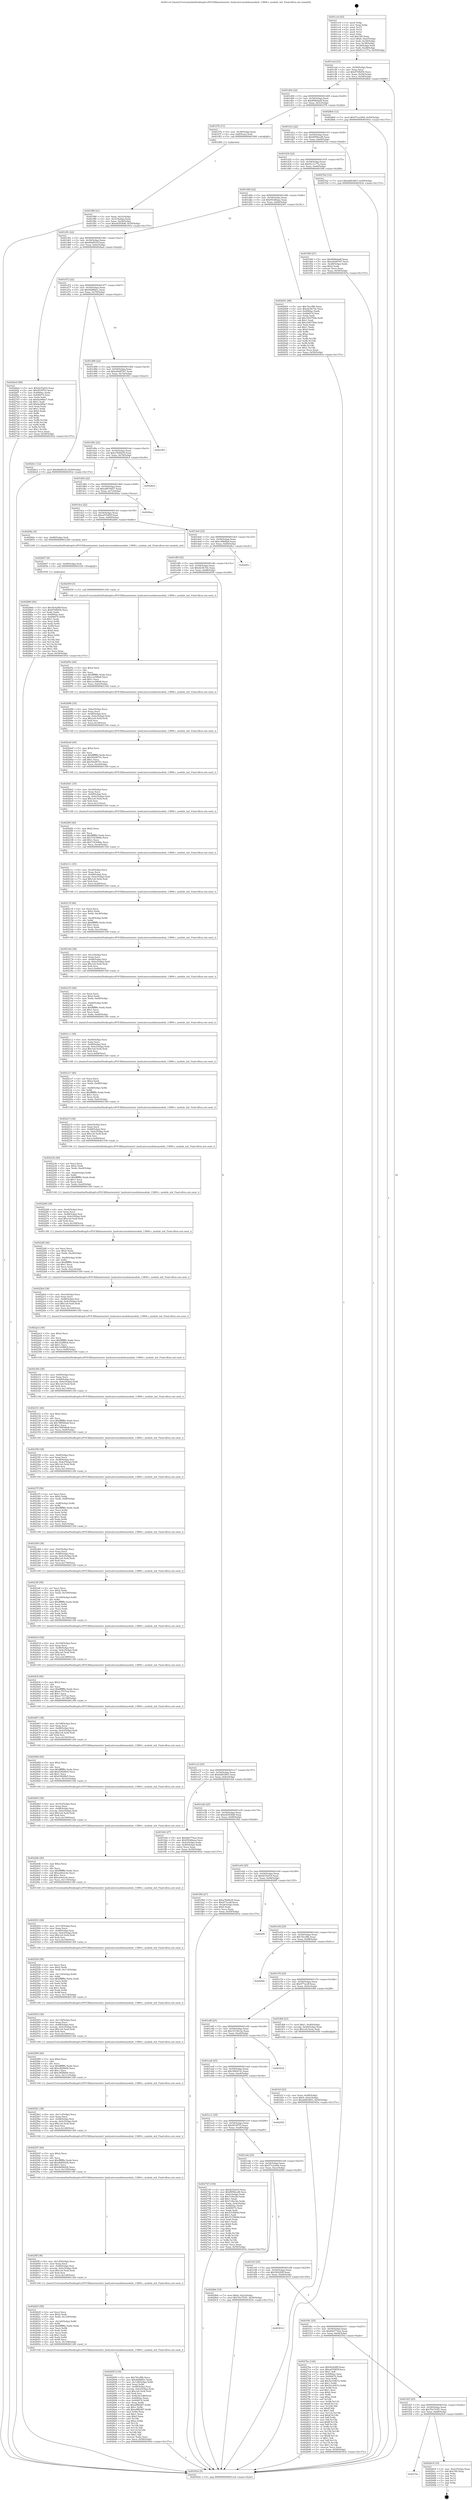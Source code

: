 digraph "0x401cc0" {
  label = "0x401cc0 (/mnt/c/Users/mathe/Desktop/tcc/POCII/binaries/extr_hashcatsrcmodulesmodule_13800.c_module_init_Final-ollvm.out::main(0))"
  labelloc = "t"
  node[shape=record]

  Entry [label="",width=0.3,height=0.3,shape=circle,fillcolor=black,style=filled]
  "0x401ced" [label="{
     0x401ced [23]\l
     | [instrs]\l
     &nbsp;&nbsp;0x401ced \<+3\>: mov -0x50(%rbp),%eax\l
     &nbsp;&nbsp;0x401cf0 \<+2\>: mov %eax,%ecx\l
     &nbsp;&nbsp;0x401cf2 \<+6\>: sub $0x874fbf54,%ecx\l
     &nbsp;&nbsp;0x401cf8 \<+3\>: mov %eax,-0x54(%rbp)\l
     &nbsp;&nbsp;0x401cfb \<+3\>: mov %ecx,-0x58(%rbp)\l
     &nbsp;&nbsp;0x401cfe \<+6\>: je 00000000004028b4 \<main+0xbf4\>\l
  }"]
  "0x4028b4" [label="{
     0x4028b4 [12]\l
     | [instrs]\l
     &nbsp;&nbsp;0x4028b4 \<+7\>: movl $0x57ca3444,-0x50(%rbp)\l
     &nbsp;&nbsp;0x4028bb \<+5\>: jmp 000000000040303e \<main+0x137e\>\l
  }"]
  "0x401d04" [label="{
     0x401d04 [22]\l
     | [instrs]\l
     &nbsp;&nbsp;0x401d04 \<+5\>: jmp 0000000000401d09 \<main+0x49\>\l
     &nbsp;&nbsp;0x401d09 \<+3\>: mov -0x54(%rbp),%eax\l
     &nbsp;&nbsp;0x401d0c \<+5\>: sub $0x894b0a4f,%eax\l
     &nbsp;&nbsp;0x401d11 \<+3\>: mov %eax,-0x5c(%rbp)\l
     &nbsp;&nbsp;0x401d14 \<+6\>: je 0000000000401f7b \<main+0x2bb\>\l
  }"]
  Exit [label="",width=0.3,height=0.3,shape=circle,fillcolor=black,style=filled,peripheries=2]
  "0x401f7b" [label="{
     0x401f7b [13]\l
     | [instrs]\l
     &nbsp;&nbsp;0x401f7b \<+4\>: mov -0x38(%rbp),%rax\l
     &nbsp;&nbsp;0x401f7f \<+4\>: mov 0x8(%rax),%rdi\l
     &nbsp;&nbsp;0x401f83 \<+5\>: call 0000000000401060 \<atoi@plt\>\l
     | [calls]\l
     &nbsp;&nbsp;0x401060 \{1\} (unknown)\l
  }"]
  "0x401d1a" [label="{
     0x401d1a [22]\l
     | [instrs]\l
     &nbsp;&nbsp;0x401d1a \<+5\>: jmp 0000000000401d1f \<main+0x5f\>\l
     &nbsp;&nbsp;0x401d1f \<+3\>: mov -0x54(%rbp),%eax\l
     &nbsp;&nbsp;0x401d22 \<+5\>: sub $0x8958ecd8,%eax\l
     &nbsp;&nbsp;0x401d27 \<+3\>: mov %eax,-0x60(%rbp)\l
     &nbsp;&nbsp;0x401d2a \<+6\>: je 00000000004027b2 \<main+0xaf2\>\l
  }"]
  "0x401f3e" [label="{
     0x401f3e\l
  }", style=dashed]
  "0x4027b2" [label="{
     0x4027b2 [12]\l
     | [instrs]\l
     &nbsp;&nbsp;0x4027b2 \<+7\>: movl $0xddf43803,-0x50(%rbp)\l
     &nbsp;&nbsp;0x4027b9 \<+5\>: jmp 000000000040303e \<main+0x137e\>\l
  }"]
  "0x401d30" [label="{
     0x401d30 [22]\l
     | [instrs]\l
     &nbsp;&nbsp;0x401d30 \<+5\>: jmp 0000000000401d35 \<main+0x75\>\l
     &nbsp;&nbsp;0x401d35 \<+3\>: mov -0x54(%rbp),%eax\l
     &nbsp;&nbsp;0x401d38 \<+5\>: sub $0x91c1c77a,%eax\l
     &nbsp;&nbsp;0x401d3d \<+3\>: mov %eax,-0x64(%rbp)\l
     &nbsp;&nbsp;0x401d40 \<+6\>: je 0000000000401f48 \<main+0x288\>\l
  }"]
  "0x4029c9" [label="{
     0x4029c9 [19]\l
     | [instrs]\l
     &nbsp;&nbsp;0x4029c9 \<+3\>: mov -0x2c(%rbp),%eax\l
     &nbsp;&nbsp;0x4029cc \<+7\>: add $0x180,%rsp\l
     &nbsp;&nbsp;0x4029d3 \<+1\>: pop %rbx\l
     &nbsp;&nbsp;0x4029d4 \<+2\>: pop %r12\l
     &nbsp;&nbsp;0x4029d6 \<+2\>: pop %r14\l
     &nbsp;&nbsp;0x4029d8 \<+2\>: pop %r15\l
     &nbsp;&nbsp;0x4029da \<+1\>: pop %rbp\l
     &nbsp;&nbsp;0x4029db \<+1\>: ret\l
  }"]
  "0x401f48" [label="{
     0x401f48 [27]\l
     | [instrs]\l
     &nbsp;&nbsp;0x401f48 \<+5\>: mov $0x894b0a4f,%eax\l
     &nbsp;&nbsp;0x401f4d \<+5\>: mov $0xa50d9767,%ecx\l
     &nbsp;&nbsp;0x401f52 \<+3\>: mov -0x28(%rbp),%edx\l
     &nbsp;&nbsp;0x401f55 \<+3\>: cmp $0x2,%edx\l
     &nbsp;&nbsp;0x401f58 \<+3\>: cmovne %ecx,%eax\l
     &nbsp;&nbsp;0x401f5b \<+3\>: mov %eax,-0x50(%rbp)\l
     &nbsp;&nbsp;0x401f5e \<+5\>: jmp 000000000040303e \<main+0x137e\>\l
  }"]
  "0x401d46" [label="{
     0x401d46 [22]\l
     | [instrs]\l
     &nbsp;&nbsp;0x401d46 \<+5\>: jmp 0000000000401d4b \<main+0x8b\>\l
     &nbsp;&nbsp;0x401d4b \<+3\>: mov -0x54(%rbp),%eax\l
     &nbsp;&nbsp;0x401d4e \<+5\>: sub $0x95c68eae,%eax\l
     &nbsp;&nbsp;0x401d53 \<+3\>: mov %eax,-0x68(%rbp)\l
     &nbsp;&nbsp;0x401d56 \<+6\>: je 0000000000402001 \<main+0x341\>\l
  }"]
  "0x40303e" [label="{
     0x40303e [5]\l
     | [instrs]\l
     &nbsp;&nbsp;0x40303e \<+5\>: jmp 0000000000401ced \<main+0x2d\>\l
  }"]
  "0x401cc0" [label="{
     0x401cc0 [45]\l
     | [instrs]\l
     &nbsp;&nbsp;0x401cc0 \<+1\>: push %rbp\l
     &nbsp;&nbsp;0x401cc1 \<+3\>: mov %rsp,%rbp\l
     &nbsp;&nbsp;0x401cc4 \<+2\>: push %r15\l
     &nbsp;&nbsp;0x401cc6 \<+2\>: push %r14\l
     &nbsp;&nbsp;0x401cc8 \<+2\>: push %r12\l
     &nbsp;&nbsp;0x401cca \<+1\>: push %rbx\l
     &nbsp;&nbsp;0x401ccb \<+7\>: sub $0x180,%rsp\l
     &nbsp;&nbsp;0x401cd2 \<+7\>: movl $0x0,-0x2c(%rbp)\l
     &nbsp;&nbsp;0x401cd9 \<+3\>: mov %edi,-0x30(%rbp)\l
     &nbsp;&nbsp;0x401cdc \<+4\>: mov %rsi,-0x38(%rbp)\l
     &nbsp;&nbsp;0x401ce0 \<+3\>: mov -0x30(%rbp),%edi\l
     &nbsp;&nbsp;0x401ce3 \<+3\>: mov %edi,-0x28(%rbp)\l
     &nbsp;&nbsp;0x401ce6 \<+7\>: movl $0x91c1c77a,-0x50(%rbp)\l
  }"]
  "0x401f88" [label="{
     0x401f88 [21]\l
     | [instrs]\l
     &nbsp;&nbsp;0x401f88 \<+3\>: mov %eax,-0x3c(%rbp)\l
     &nbsp;&nbsp;0x401f8b \<+3\>: mov -0x3c(%rbp),%eax\l
     &nbsp;&nbsp;0x401f8e \<+3\>: mov %eax,-0x24(%rbp)\l
     &nbsp;&nbsp;0x401f91 \<+7\>: movl $0xeb593bf8,-0x50(%rbp)\l
     &nbsp;&nbsp;0x401f98 \<+5\>: jmp 000000000040303e \<main+0x137e\>\l
  }"]
  "0x402860" [label="{
     0x402860 [84]\l
     | [instrs]\l
     &nbsp;&nbsp;0x402860 \<+5\>: mov $0x5fc62f9f,%eax\l
     &nbsp;&nbsp;0x402865 \<+5\>: mov $0x874fbf54,%ecx\l
     &nbsp;&nbsp;0x40286a \<+2\>: xor %edx,%edx\l
     &nbsp;&nbsp;0x40286c \<+7\>: mov 0x4060ac,%esi\l
     &nbsp;&nbsp;0x402873 \<+8\>: mov 0x406074,%r8d\l
     &nbsp;&nbsp;0x40287b \<+3\>: sub $0x1,%edx\l
     &nbsp;&nbsp;0x40287e \<+3\>: mov %esi,%r9d\l
     &nbsp;&nbsp;0x402881 \<+3\>: add %edx,%r9d\l
     &nbsp;&nbsp;0x402884 \<+4\>: imul %r9d,%esi\l
     &nbsp;&nbsp;0x402888 \<+3\>: and $0x1,%esi\l
     &nbsp;&nbsp;0x40288b \<+3\>: cmp $0x0,%esi\l
     &nbsp;&nbsp;0x40288e \<+4\>: sete %r10b\l
     &nbsp;&nbsp;0x402892 \<+4\>: cmp $0xa,%r8d\l
     &nbsp;&nbsp;0x402896 \<+4\>: setl %r11b\l
     &nbsp;&nbsp;0x40289a \<+3\>: mov %r10b,%bl\l
     &nbsp;&nbsp;0x40289d \<+3\>: and %r11b,%bl\l
     &nbsp;&nbsp;0x4028a0 \<+3\>: xor %r11b,%r10b\l
     &nbsp;&nbsp;0x4028a3 \<+3\>: or %r10b,%bl\l
     &nbsp;&nbsp;0x4028a6 \<+3\>: test $0x1,%bl\l
     &nbsp;&nbsp;0x4028a9 \<+3\>: cmovne %ecx,%eax\l
     &nbsp;&nbsp;0x4028ac \<+3\>: mov %eax,-0x50(%rbp)\l
     &nbsp;&nbsp;0x4028af \<+5\>: jmp 000000000040303e \<main+0x137e\>\l
  }"]
  "0x402001" [label="{
     0x402001 [88]\l
     | [instrs]\l
     &nbsp;&nbsp;0x402001 \<+5\>: mov $0x76ccf8b,%eax\l
     &nbsp;&nbsp;0x402006 \<+5\>: mov $0xd23fe7dc,%ecx\l
     &nbsp;&nbsp;0x40200b \<+7\>: mov 0x4060ac,%edx\l
     &nbsp;&nbsp;0x402012 \<+7\>: mov 0x406074,%esi\l
     &nbsp;&nbsp;0x402019 \<+2\>: mov %edx,%edi\l
     &nbsp;&nbsp;0x40201b \<+6\>: sub $0x169376de,%edi\l
     &nbsp;&nbsp;0x402021 \<+3\>: sub $0x1,%edi\l
     &nbsp;&nbsp;0x402024 \<+6\>: add $0x169376de,%edi\l
     &nbsp;&nbsp;0x40202a \<+3\>: imul %edi,%edx\l
     &nbsp;&nbsp;0x40202d \<+3\>: and $0x1,%edx\l
     &nbsp;&nbsp;0x402030 \<+3\>: cmp $0x0,%edx\l
     &nbsp;&nbsp;0x402033 \<+4\>: sete %r8b\l
     &nbsp;&nbsp;0x402037 \<+3\>: cmp $0xa,%esi\l
     &nbsp;&nbsp;0x40203a \<+4\>: setl %r9b\l
     &nbsp;&nbsp;0x40203e \<+3\>: mov %r8b,%r10b\l
     &nbsp;&nbsp;0x402041 \<+3\>: and %r9b,%r10b\l
     &nbsp;&nbsp;0x402044 \<+3\>: xor %r9b,%r8b\l
     &nbsp;&nbsp;0x402047 \<+3\>: or %r8b,%r10b\l
     &nbsp;&nbsp;0x40204a \<+4\>: test $0x1,%r10b\l
     &nbsp;&nbsp;0x40204e \<+3\>: cmovne %ecx,%eax\l
     &nbsp;&nbsp;0x402051 \<+3\>: mov %eax,-0x50(%rbp)\l
     &nbsp;&nbsp;0x402054 \<+5\>: jmp 000000000040303e \<main+0x137e\>\l
  }"]
  "0x401d5c" [label="{
     0x401d5c [22]\l
     | [instrs]\l
     &nbsp;&nbsp;0x401d5c \<+5\>: jmp 0000000000401d61 \<main+0xa1\>\l
     &nbsp;&nbsp;0x401d61 \<+3\>: mov -0x54(%rbp),%eax\l
     &nbsp;&nbsp;0x401d64 \<+5\>: sub $0x99af933f,%eax\l
     &nbsp;&nbsp;0x401d69 \<+3\>: mov %eax,-0x6c(%rbp)\l
     &nbsp;&nbsp;0x401d6c \<+6\>: je 00000000004026ed \<main+0xa2d\>\l
  }"]
  "0x402857" [label="{
     0x402857 [9]\l
     | [instrs]\l
     &nbsp;&nbsp;0x402857 \<+4\>: mov -0x48(%rbp),%rdi\l
     &nbsp;&nbsp;0x40285b \<+5\>: call 0000000000401030 \<free@plt\>\l
     | [calls]\l
     &nbsp;&nbsp;0x401030 \{1\} (unknown)\l
  }"]
  "0x4026ed" [label="{
     0x4026ed [88]\l
     | [instrs]\l
     &nbsp;&nbsp;0x4026ed \<+5\>: mov $0xf235af19,%eax\l
     &nbsp;&nbsp;0x4026f2 \<+5\>: mov $0x4f10f7f3,%ecx\l
     &nbsp;&nbsp;0x4026f7 \<+7\>: mov 0x4060ac,%edx\l
     &nbsp;&nbsp;0x4026fe \<+7\>: mov 0x406074,%esi\l
     &nbsp;&nbsp;0x402705 \<+2\>: mov %edx,%edi\l
     &nbsp;&nbsp;0x402707 \<+6\>: sub $0xfee96be7,%edi\l
     &nbsp;&nbsp;0x40270d \<+3\>: sub $0x1,%edi\l
     &nbsp;&nbsp;0x402710 \<+6\>: add $0xfee96be7,%edi\l
     &nbsp;&nbsp;0x402716 \<+3\>: imul %edi,%edx\l
     &nbsp;&nbsp;0x402719 \<+3\>: and $0x1,%edx\l
     &nbsp;&nbsp;0x40271c \<+3\>: cmp $0x0,%edx\l
     &nbsp;&nbsp;0x40271f \<+4\>: sete %r8b\l
     &nbsp;&nbsp;0x402723 \<+3\>: cmp $0xa,%esi\l
     &nbsp;&nbsp;0x402726 \<+4\>: setl %r9b\l
     &nbsp;&nbsp;0x40272a \<+3\>: mov %r8b,%r10b\l
     &nbsp;&nbsp;0x40272d \<+3\>: and %r9b,%r10b\l
     &nbsp;&nbsp;0x402730 \<+3\>: xor %r9b,%r8b\l
     &nbsp;&nbsp;0x402733 \<+3\>: or %r8b,%r10b\l
     &nbsp;&nbsp;0x402736 \<+4\>: test $0x1,%r10b\l
     &nbsp;&nbsp;0x40273a \<+3\>: cmovne %ecx,%eax\l
     &nbsp;&nbsp;0x40273d \<+3\>: mov %eax,-0x50(%rbp)\l
     &nbsp;&nbsp;0x402740 \<+5\>: jmp 000000000040303e \<main+0x137e\>\l
  }"]
  "0x401d72" [label="{
     0x401d72 [22]\l
     | [instrs]\l
     &nbsp;&nbsp;0x401d72 \<+5\>: jmp 0000000000401d77 \<main+0xb7\>\l
     &nbsp;&nbsp;0x401d77 \<+3\>: mov -0x54(%rbp),%eax\l
     &nbsp;&nbsp;0x401d7a \<+5\>: sub $0x9dd9bfcc,%eax\l
     &nbsp;&nbsp;0x401d7f \<+3\>: mov %eax,-0x70(%rbp)\l
     &nbsp;&nbsp;0x401d82 \<+6\>: je 00000000004026e1 \<main+0xa21\>\l
  }"]
  "0x401f25" [label="{
     0x401f25 [25]\l
     | [instrs]\l
     &nbsp;&nbsp;0x401f25 \<+5\>: jmp 0000000000401f2a \<main+0x26a\>\l
     &nbsp;&nbsp;0x401f2a \<+3\>: mov -0x54(%rbp),%eax\l
     &nbsp;&nbsp;0x401f2d \<+5\>: sub $0x76e743f1,%eax\l
     &nbsp;&nbsp;0x401f32 \<+6\>: mov %eax,-0xb8(%rbp)\l
     &nbsp;&nbsp;0x401f38 \<+6\>: je 00000000004029c9 \<main+0xd09\>\l
  }"]
  "0x4026e1" [label="{
     0x4026e1 [12]\l
     | [instrs]\l
     &nbsp;&nbsp;0x4026e1 \<+7\>: movl $0x99af933f,-0x50(%rbp)\l
     &nbsp;&nbsp;0x4026e8 \<+5\>: jmp 000000000040303e \<main+0x137e\>\l
  }"]
  "0x401d88" [label="{
     0x401d88 [22]\l
     | [instrs]\l
     &nbsp;&nbsp;0x401d88 \<+5\>: jmp 0000000000401d8d \<main+0xcd\>\l
     &nbsp;&nbsp;0x401d8d \<+3\>: mov -0x54(%rbp),%eax\l
     &nbsp;&nbsp;0x401d90 \<+5\>: sub $0xa50d9767,%eax\l
     &nbsp;&nbsp;0x401d95 \<+3\>: mov %eax,-0x74(%rbp)\l
     &nbsp;&nbsp;0x401d98 \<+6\>: je 0000000000401f63 \<main+0x2a3\>\l
  }"]
  "0x4027be" [label="{
     0x4027be [144]\l
     | [instrs]\l
     &nbsp;&nbsp;0x4027be \<+5\>: mov $0x5fc62f9f,%eax\l
     &nbsp;&nbsp;0x4027c3 \<+5\>: mov $0xad70df3f,%ecx\l
     &nbsp;&nbsp;0x4027c8 \<+2\>: mov $0x1,%dl\l
     &nbsp;&nbsp;0x4027ca \<+7\>: mov 0x4060ac,%esi\l
     &nbsp;&nbsp;0x4027d1 \<+7\>: mov 0x406074,%edi\l
     &nbsp;&nbsp;0x4027d8 \<+3\>: mov %esi,%r8d\l
     &nbsp;&nbsp;0x4027db \<+7\>: add $0x5a144b7e,%r8d\l
     &nbsp;&nbsp;0x4027e2 \<+4\>: sub $0x1,%r8d\l
     &nbsp;&nbsp;0x4027e6 \<+7\>: sub $0x5a144b7e,%r8d\l
     &nbsp;&nbsp;0x4027ed \<+4\>: imul %r8d,%esi\l
     &nbsp;&nbsp;0x4027f1 \<+3\>: and $0x1,%esi\l
     &nbsp;&nbsp;0x4027f4 \<+3\>: cmp $0x0,%esi\l
     &nbsp;&nbsp;0x4027f7 \<+4\>: sete %r9b\l
     &nbsp;&nbsp;0x4027fb \<+3\>: cmp $0xa,%edi\l
     &nbsp;&nbsp;0x4027fe \<+4\>: setl %r10b\l
     &nbsp;&nbsp;0x402802 \<+3\>: mov %r9b,%r11b\l
     &nbsp;&nbsp;0x402805 \<+4\>: xor $0xff,%r11b\l
     &nbsp;&nbsp;0x402809 \<+3\>: mov %r10b,%bl\l
     &nbsp;&nbsp;0x40280c \<+3\>: xor $0xff,%bl\l
     &nbsp;&nbsp;0x40280f \<+3\>: xor $0x1,%dl\l
     &nbsp;&nbsp;0x402812 \<+3\>: mov %r11b,%r14b\l
     &nbsp;&nbsp;0x402815 \<+4\>: and $0xff,%r14b\l
     &nbsp;&nbsp;0x402819 \<+3\>: and %dl,%r9b\l
     &nbsp;&nbsp;0x40281c \<+3\>: mov %bl,%r15b\l
     &nbsp;&nbsp;0x40281f \<+4\>: and $0xff,%r15b\l
     &nbsp;&nbsp;0x402823 \<+3\>: and %dl,%r10b\l
     &nbsp;&nbsp;0x402826 \<+3\>: or %r9b,%r14b\l
     &nbsp;&nbsp;0x402829 \<+3\>: or %r10b,%r15b\l
     &nbsp;&nbsp;0x40282c \<+3\>: xor %r15b,%r14b\l
     &nbsp;&nbsp;0x40282f \<+3\>: or %bl,%r11b\l
     &nbsp;&nbsp;0x402832 \<+4\>: xor $0xff,%r11b\l
     &nbsp;&nbsp;0x402836 \<+3\>: or $0x1,%dl\l
     &nbsp;&nbsp;0x402839 \<+3\>: and %dl,%r11b\l
     &nbsp;&nbsp;0x40283c \<+3\>: or %r11b,%r14b\l
     &nbsp;&nbsp;0x40283f \<+4\>: test $0x1,%r14b\l
     &nbsp;&nbsp;0x402843 \<+3\>: cmovne %ecx,%eax\l
     &nbsp;&nbsp;0x402846 \<+3\>: mov %eax,-0x50(%rbp)\l
     &nbsp;&nbsp;0x402849 \<+5\>: jmp 000000000040303e \<main+0x137e\>\l
  }"]
  "0x401f63" [label="{
     0x401f63\l
  }", style=dashed]
  "0x401d9e" [label="{
     0x401d9e [22]\l
     | [instrs]\l
     &nbsp;&nbsp;0x401d9e \<+5\>: jmp 0000000000401da3 \<main+0xe3\>\l
     &nbsp;&nbsp;0x401da3 \<+3\>: mov -0x54(%rbp),%eax\l
     &nbsp;&nbsp;0x401da6 \<+5\>: sub $0xa7fd0b39,%eax\l
     &nbsp;&nbsp;0x401dab \<+3\>: mov %eax,-0x78(%rbp)\l
     &nbsp;&nbsp;0x401dae \<+6\>: je 00000000004028c0 \<main+0xc00\>\l
  }"]
  "0x401f0c" [label="{
     0x401f0c [25]\l
     | [instrs]\l
     &nbsp;&nbsp;0x401f0c \<+5\>: jmp 0000000000401f11 \<main+0x251\>\l
     &nbsp;&nbsp;0x401f11 \<+3\>: mov -0x54(%rbp),%eax\l
     &nbsp;&nbsp;0x401f14 \<+5\>: sub $0x6d2772ea,%eax\l
     &nbsp;&nbsp;0x401f19 \<+6\>: mov %eax,-0xb4(%rbp)\l
     &nbsp;&nbsp;0x401f1f \<+6\>: je 00000000004027be \<main+0xafe\>\l
  }"]
  "0x4028c0" [label="{
     0x4028c0\l
  }", style=dashed]
  "0x401db4" [label="{
     0x401db4 [22]\l
     | [instrs]\l
     &nbsp;&nbsp;0x401db4 \<+5\>: jmp 0000000000401db9 \<main+0xf9\>\l
     &nbsp;&nbsp;0x401db9 \<+3\>: mov -0x54(%rbp),%eax\l
     &nbsp;&nbsp;0x401dbc \<+5\>: sub $0xa8879d27,%eax\l
     &nbsp;&nbsp;0x401dc1 \<+3\>: mov %eax,-0x7c(%rbp)\l
     &nbsp;&nbsp;0x401dc4 \<+6\>: je 00000000004029aa \<main+0xcea\>\l
  }"]
  "0x403014" [label="{
     0x403014\l
  }", style=dashed]
  "0x4029aa" [label="{
     0x4029aa\l
  }", style=dashed]
  "0x401dca" [label="{
     0x401dca [22]\l
     | [instrs]\l
     &nbsp;&nbsp;0x401dca \<+5\>: jmp 0000000000401dcf \<main+0x10f\>\l
     &nbsp;&nbsp;0x401dcf \<+3\>: mov -0x54(%rbp),%eax\l
     &nbsp;&nbsp;0x401dd2 \<+5\>: sub $0xad70df3f,%eax\l
     &nbsp;&nbsp;0x401dd7 \<+3\>: mov %eax,-0x80(%rbp)\l
     &nbsp;&nbsp;0x401dda \<+6\>: je 000000000040284e \<main+0xb8e\>\l
  }"]
  "0x401ef3" [label="{
     0x401ef3 [25]\l
     | [instrs]\l
     &nbsp;&nbsp;0x401ef3 \<+5\>: jmp 0000000000401ef8 \<main+0x238\>\l
     &nbsp;&nbsp;0x401ef8 \<+3\>: mov -0x54(%rbp),%eax\l
     &nbsp;&nbsp;0x401efb \<+5\>: sub $0x5fc62f9f,%eax\l
     &nbsp;&nbsp;0x401f00 \<+6\>: mov %eax,-0xb0(%rbp)\l
     &nbsp;&nbsp;0x401f06 \<+6\>: je 0000000000403014 \<main+0x1354\>\l
  }"]
  "0x40284e" [label="{
     0x40284e [9]\l
     | [instrs]\l
     &nbsp;&nbsp;0x40284e \<+4\>: mov -0x48(%rbp),%rdi\l
     &nbsp;&nbsp;0x402852 \<+5\>: call 0000000000401240 \<module_init\>\l
     | [calls]\l
     &nbsp;&nbsp;0x401240 \{1\} (/mnt/c/Users/mathe/Desktop/tcc/POCII/binaries/extr_hashcatsrcmodulesmodule_13800.c_module_init_Final-ollvm.out::module_init)\l
  }"]
  "0x401de0" [label="{
     0x401de0 [25]\l
     | [instrs]\l
     &nbsp;&nbsp;0x401de0 \<+5\>: jmp 0000000000401de5 \<main+0x125\>\l
     &nbsp;&nbsp;0x401de5 \<+3\>: mov -0x54(%rbp),%eax\l
     &nbsp;&nbsp;0x401de8 \<+5\>: sub $0xc386dfa8,%eax\l
     &nbsp;&nbsp;0x401ded \<+6\>: mov %eax,-0x84(%rbp)\l
     &nbsp;&nbsp;0x401df3 \<+6\>: je 00000000004028cc \<main+0xc0c\>\l
  }"]
  "0x4029b6" [label="{
     0x4029b6 [19]\l
     | [instrs]\l
     &nbsp;&nbsp;0x4029b6 \<+7\>: movl $0x0,-0x2c(%rbp)\l
     &nbsp;&nbsp;0x4029bd \<+7\>: movl $0x76e743f1,-0x50(%rbp)\l
     &nbsp;&nbsp;0x4029c4 \<+5\>: jmp 000000000040303e \<main+0x137e\>\l
  }"]
  "0x4028cc" [label="{
     0x4028cc\l
  }", style=dashed]
  "0x401df9" [label="{
     0x401df9 [25]\l
     | [instrs]\l
     &nbsp;&nbsp;0x401df9 \<+5\>: jmp 0000000000401dfe \<main+0x13e\>\l
     &nbsp;&nbsp;0x401dfe \<+3\>: mov -0x54(%rbp),%eax\l
     &nbsp;&nbsp;0x401e01 \<+5\>: sub $0xd23fe7dc,%eax\l
     &nbsp;&nbsp;0x401e06 \<+6\>: mov %eax,-0x88(%rbp)\l
     &nbsp;&nbsp;0x401e0c \<+6\>: je 0000000000402059 \<main+0x399\>\l
  }"]
  "0x401eda" [label="{
     0x401eda [25]\l
     | [instrs]\l
     &nbsp;&nbsp;0x401eda \<+5\>: jmp 0000000000401edf \<main+0x21f\>\l
     &nbsp;&nbsp;0x401edf \<+3\>: mov -0x54(%rbp),%eax\l
     &nbsp;&nbsp;0x401ee2 \<+5\>: sub $0x57ca3444,%eax\l
     &nbsp;&nbsp;0x401ee7 \<+6\>: mov %eax,-0xac(%rbp)\l
     &nbsp;&nbsp;0x401eed \<+6\>: je 00000000004029b6 \<main+0xcf6\>\l
  }"]
  "0x402059" [label="{
     0x402059 [5]\l
     | [instrs]\l
     &nbsp;&nbsp;0x402059 \<+5\>: call 0000000000401160 \<next_i\>\l
     | [calls]\l
     &nbsp;&nbsp;0x401160 \{1\} (/mnt/c/Users/mathe/Desktop/tcc/POCII/binaries/extr_hashcatsrcmodulesmodule_13800.c_module_init_Final-ollvm.out::next_i)\l
  }"]
  "0x401e12" [label="{
     0x401e12 [25]\l
     | [instrs]\l
     &nbsp;&nbsp;0x401e12 \<+5\>: jmp 0000000000401e17 \<main+0x157\>\l
     &nbsp;&nbsp;0x401e17 \<+3\>: mov -0x54(%rbp),%eax\l
     &nbsp;&nbsp;0x401e1a \<+5\>: sub $0xddf43803,%eax\l
     &nbsp;&nbsp;0x401e1f \<+6\>: mov %eax,-0x8c(%rbp)\l
     &nbsp;&nbsp;0x401e25 \<+6\>: je 0000000000401fe6 \<main+0x326\>\l
  }"]
  "0x402745" [label="{
     0x402745 [109]\l
     | [instrs]\l
     &nbsp;&nbsp;0x402745 \<+5\>: mov $0xf235af19,%eax\l
     &nbsp;&nbsp;0x40274a \<+5\>: mov $0x8958ecd8,%ecx\l
     &nbsp;&nbsp;0x40274f \<+3\>: mov -0x4c(%rbp),%edx\l
     &nbsp;&nbsp;0x402752 \<+6\>: sub $0x7cf4a3fa,%edx\l
     &nbsp;&nbsp;0x402758 \<+3\>: add $0x1,%edx\l
     &nbsp;&nbsp;0x40275b \<+6\>: add $0x7cf4a3fa,%edx\l
     &nbsp;&nbsp;0x402761 \<+3\>: mov %edx,-0x4c(%rbp)\l
     &nbsp;&nbsp;0x402764 \<+7\>: mov 0x4060ac,%edx\l
     &nbsp;&nbsp;0x40276b \<+7\>: mov 0x406074,%esi\l
     &nbsp;&nbsp;0x402772 \<+2\>: mov %edx,%edi\l
     &nbsp;&nbsp;0x402774 \<+6\>: sub $0x531f664d,%edi\l
     &nbsp;&nbsp;0x40277a \<+3\>: sub $0x1,%edi\l
     &nbsp;&nbsp;0x40277d \<+6\>: add $0x531f664d,%edi\l
     &nbsp;&nbsp;0x402783 \<+3\>: imul %edi,%edx\l
     &nbsp;&nbsp;0x402786 \<+3\>: and $0x1,%edx\l
     &nbsp;&nbsp;0x402789 \<+3\>: cmp $0x0,%edx\l
     &nbsp;&nbsp;0x40278c \<+4\>: sete %r8b\l
     &nbsp;&nbsp;0x402790 \<+3\>: cmp $0xa,%esi\l
     &nbsp;&nbsp;0x402793 \<+4\>: setl %r9b\l
     &nbsp;&nbsp;0x402797 \<+3\>: mov %r8b,%r10b\l
     &nbsp;&nbsp;0x40279a \<+3\>: and %r9b,%r10b\l
     &nbsp;&nbsp;0x40279d \<+3\>: xor %r9b,%r8b\l
     &nbsp;&nbsp;0x4027a0 \<+3\>: or %r8b,%r10b\l
     &nbsp;&nbsp;0x4027a3 \<+4\>: test $0x1,%r10b\l
     &nbsp;&nbsp;0x4027a7 \<+3\>: cmovne %ecx,%eax\l
     &nbsp;&nbsp;0x4027aa \<+3\>: mov %eax,-0x50(%rbp)\l
     &nbsp;&nbsp;0x4027ad \<+5\>: jmp 000000000040303e \<main+0x137e\>\l
  }"]
  "0x401fe6" [label="{
     0x401fe6 [27]\l
     | [instrs]\l
     &nbsp;&nbsp;0x401fe6 \<+5\>: mov $0x6d2772ea,%eax\l
     &nbsp;&nbsp;0x401feb \<+5\>: mov $0x95c68eae,%ecx\l
     &nbsp;&nbsp;0x401ff0 \<+3\>: mov -0x4c(%rbp),%edx\l
     &nbsp;&nbsp;0x401ff3 \<+3\>: cmp -0x40(%rbp),%edx\l
     &nbsp;&nbsp;0x401ff6 \<+3\>: cmovl %ecx,%eax\l
     &nbsp;&nbsp;0x401ff9 \<+3\>: mov %eax,-0x50(%rbp)\l
     &nbsp;&nbsp;0x401ffc \<+5\>: jmp 000000000040303e \<main+0x137e\>\l
  }"]
  "0x401e2b" [label="{
     0x401e2b [25]\l
     | [instrs]\l
     &nbsp;&nbsp;0x401e2b \<+5\>: jmp 0000000000401e30 \<main+0x170\>\l
     &nbsp;&nbsp;0x401e30 \<+3\>: mov -0x54(%rbp),%eax\l
     &nbsp;&nbsp;0x401e33 \<+5\>: sub $0xeb593bf8,%eax\l
     &nbsp;&nbsp;0x401e38 \<+6\>: mov %eax,-0x90(%rbp)\l
     &nbsp;&nbsp;0x401e3e \<+6\>: je 0000000000401f9d \<main+0x2dd\>\l
  }"]
  "0x401ec1" [label="{
     0x401ec1 [25]\l
     | [instrs]\l
     &nbsp;&nbsp;0x401ec1 \<+5\>: jmp 0000000000401ec6 \<main+0x206\>\l
     &nbsp;&nbsp;0x401ec6 \<+3\>: mov -0x54(%rbp),%eax\l
     &nbsp;&nbsp;0x401ec9 \<+5\>: sub $0x4f10f7f3,%eax\l
     &nbsp;&nbsp;0x401ece \<+6\>: mov %eax,-0xa8(%rbp)\l
     &nbsp;&nbsp;0x401ed4 \<+6\>: je 0000000000402745 \<main+0xa85\>\l
  }"]
  "0x401f9d" [label="{
     0x401f9d [27]\l
     | [instrs]\l
     &nbsp;&nbsp;0x401f9d \<+5\>: mov $0xa7fd0b39,%eax\l
     &nbsp;&nbsp;0x401fa2 \<+5\>: mov $0x977acdf,%ecx\l
     &nbsp;&nbsp;0x401fa7 \<+3\>: mov -0x24(%rbp),%edx\l
     &nbsp;&nbsp;0x401faa \<+3\>: cmp $0x0,%edx\l
     &nbsp;&nbsp;0x401fad \<+3\>: cmove %ecx,%eax\l
     &nbsp;&nbsp;0x401fb0 \<+3\>: mov %eax,-0x50(%rbp)\l
     &nbsp;&nbsp;0x401fb3 \<+5\>: jmp 000000000040303e \<main+0x137e\>\l
  }"]
  "0x401e44" [label="{
     0x401e44 [25]\l
     | [instrs]\l
     &nbsp;&nbsp;0x401e44 \<+5\>: jmp 0000000000401e49 \<main+0x189\>\l
     &nbsp;&nbsp;0x401e49 \<+3\>: mov -0x54(%rbp),%eax\l
     &nbsp;&nbsp;0x401e4c \<+5\>: sub $0xf235af19,%eax\l
     &nbsp;&nbsp;0x401e51 \<+6\>: mov %eax,-0x94(%rbp)\l
     &nbsp;&nbsp;0x401e57 \<+6\>: je 0000000000402ff5 \<main+0x1335\>\l
  }"]
  "0x402952" [label="{
     0x402952\l
  }", style=dashed]
  "0x402ff5" [label="{
     0x402ff5\l
  }", style=dashed]
  "0x401e5d" [label="{
     0x401e5d [25]\l
     | [instrs]\l
     &nbsp;&nbsp;0x401e5d \<+5\>: jmp 0000000000401e62 \<main+0x1a2\>\l
     &nbsp;&nbsp;0x401e62 \<+3\>: mov -0x54(%rbp),%eax\l
     &nbsp;&nbsp;0x401e65 \<+5\>: sub $0x76ccf8b,%eax\l
     &nbsp;&nbsp;0x401e6a \<+6\>: mov %eax,-0x98(%rbp)\l
     &nbsp;&nbsp;0x401e70 \<+6\>: je 00000000004029dc \<main+0xd1c\>\l
  }"]
  "0x401ea8" [label="{
     0x401ea8 [25]\l
     | [instrs]\l
     &nbsp;&nbsp;0x401ea8 \<+5\>: jmp 0000000000401ead \<main+0x1ed\>\l
     &nbsp;&nbsp;0x401ead \<+3\>: mov -0x54(%rbp),%eax\l
     &nbsp;&nbsp;0x401eb0 \<+5\>: sub $0x3f4b415c,%eax\l
     &nbsp;&nbsp;0x401eb5 \<+6\>: mov %eax,-0xa4(%rbp)\l
     &nbsp;&nbsp;0x401ebb \<+6\>: je 0000000000402952 \<main+0xc92\>\l
  }"]
  "0x4029dc" [label="{
     0x4029dc\l
  }", style=dashed]
  "0x401e76" [label="{
     0x401e76 [25]\l
     | [instrs]\l
     &nbsp;&nbsp;0x401e76 \<+5\>: jmp 0000000000401e7b \<main+0x1bb\>\l
     &nbsp;&nbsp;0x401e7b \<+3\>: mov -0x54(%rbp),%eax\l
     &nbsp;&nbsp;0x401e7e \<+5\>: sub $0x977acdf,%eax\l
     &nbsp;&nbsp;0x401e83 \<+6\>: mov %eax,-0x9c(%rbp)\l
     &nbsp;&nbsp;0x401e89 \<+6\>: je 0000000000401fb8 \<main+0x2f8\>\l
  }"]
  "0x403032" [label="{
     0x403032\l
  }", style=dashed]
  "0x401fb8" [label="{
     0x401fb8 [23]\l
     | [instrs]\l
     &nbsp;&nbsp;0x401fb8 \<+7\>: movl $0x1,-0x40(%rbp)\l
     &nbsp;&nbsp;0x401fbf \<+4\>: movslq -0x40(%rbp),%rax\l
     &nbsp;&nbsp;0x401fc3 \<+7\>: imul $0x1e0,%rax,%rdi\l
     &nbsp;&nbsp;0x401fca \<+5\>: call 0000000000401050 \<malloc@plt\>\l
     | [calls]\l
     &nbsp;&nbsp;0x401050 \{1\} (unknown)\l
  }"]
  "0x401e8f" [label="{
     0x401e8f [25]\l
     | [instrs]\l
     &nbsp;&nbsp;0x401e8f \<+5\>: jmp 0000000000401e94 \<main+0x1d4\>\l
     &nbsp;&nbsp;0x401e94 \<+3\>: mov -0x54(%rbp),%eax\l
     &nbsp;&nbsp;0x401e97 \<+5\>: sub $0x33156c3a,%eax\l
     &nbsp;&nbsp;0x401e9c \<+6\>: mov %eax,-0xa0(%rbp)\l
     &nbsp;&nbsp;0x401ea2 \<+6\>: je 0000000000403032 \<main+0x1372\>\l
  }"]
  "0x401fcf" [label="{
     0x401fcf [23]\l
     | [instrs]\l
     &nbsp;&nbsp;0x401fcf \<+4\>: mov %rax,-0x48(%rbp)\l
     &nbsp;&nbsp;0x401fd3 \<+7\>: movl $0x0,-0x4c(%rbp)\l
     &nbsp;&nbsp;0x401fda \<+7\>: movl $0xddf43803,-0x50(%rbp)\l
     &nbsp;&nbsp;0x401fe1 \<+5\>: jmp 000000000040303e \<main+0x137e\>\l
  }"]
  "0x40205e" [label="{
     0x40205e [40]\l
     | [instrs]\l
     &nbsp;&nbsp;0x40205e \<+5\>: mov $0x2,%ecx\l
     &nbsp;&nbsp;0x402063 \<+1\>: cltd\l
     &nbsp;&nbsp;0x402064 \<+2\>: idiv %ecx\l
     &nbsp;&nbsp;0x402066 \<+6\>: imul $0xfffffffe,%edx,%ecx\l
     &nbsp;&nbsp;0x40206c \<+6\>: add $0xcca396a8,%ecx\l
     &nbsp;&nbsp;0x402072 \<+3\>: add $0x1,%ecx\l
     &nbsp;&nbsp;0x402075 \<+6\>: sub $0xcca396a8,%ecx\l
     &nbsp;&nbsp;0x40207b \<+6\>: mov %ecx,-0xbc(%rbp)\l
     &nbsp;&nbsp;0x402081 \<+5\>: call 0000000000401160 \<next_i\>\l
     | [calls]\l
     &nbsp;&nbsp;0x401160 \{1\} (/mnt/c/Users/mathe/Desktop/tcc/POCII/binaries/extr_hashcatsrcmodulesmodule_13800.c_module_init_Final-ollvm.out::next_i)\l
  }"]
  "0x402086" [label="{
     0x402086 [35]\l
     | [instrs]\l
     &nbsp;&nbsp;0x402086 \<+6\>: mov -0xbc(%rbp),%ecx\l
     &nbsp;&nbsp;0x40208c \<+3\>: imul %eax,%ecx\l
     &nbsp;&nbsp;0x40208f \<+4\>: mov -0x48(%rbp),%rsi\l
     &nbsp;&nbsp;0x402093 \<+4\>: movslq -0x4c(%rbp),%rdi\l
     &nbsp;&nbsp;0x402097 \<+7\>: imul $0x1e0,%rdi,%rdi\l
     &nbsp;&nbsp;0x40209e \<+3\>: add %rdi,%rsi\l
     &nbsp;&nbsp;0x4020a1 \<+3\>: mov %ecx,0x18(%rsi)\l
     &nbsp;&nbsp;0x4020a4 \<+5\>: call 0000000000401160 \<next_i\>\l
     | [calls]\l
     &nbsp;&nbsp;0x401160 \{1\} (/mnt/c/Users/mathe/Desktop/tcc/POCII/binaries/extr_hashcatsrcmodulesmodule_13800.c_module_init_Final-ollvm.out::next_i)\l
  }"]
  "0x4020a9" [label="{
     0x4020a9 [40]\l
     | [instrs]\l
     &nbsp;&nbsp;0x4020a9 \<+5\>: mov $0x2,%ecx\l
     &nbsp;&nbsp;0x4020ae \<+1\>: cltd\l
     &nbsp;&nbsp;0x4020af \<+2\>: idiv %ecx\l
     &nbsp;&nbsp;0x4020b1 \<+6\>: imul $0xfffffffe,%edx,%ecx\l
     &nbsp;&nbsp;0x4020b7 \<+6\>: sub $0x50e90751,%ecx\l
     &nbsp;&nbsp;0x4020bd \<+3\>: add $0x1,%ecx\l
     &nbsp;&nbsp;0x4020c0 \<+6\>: add $0x50e90751,%ecx\l
     &nbsp;&nbsp;0x4020c6 \<+6\>: mov %ecx,-0xc0(%rbp)\l
     &nbsp;&nbsp;0x4020cc \<+5\>: call 0000000000401160 \<next_i\>\l
     | [calls]\l
     &nbsp;&nbsp;0x401160 \{1\} (/mnt/c/Users/mathe/Desktop/tcc/POCII/binaries/extr_hashcatsrcmodulesmodule_13800.c_module_init_Final-ollvm.out::next_i)\l
  }"]
  "0x4020d1" [label="{
     0x4020d1 [35]\l
     | [instrs]\l
     &nbsp;&nbsp;0x4020d1 \<+6\>: mov -0xc0(%rbp),%ecx\l
     &nbsp;&nbsp;0x4020d7 \<+3\>: imul %eax,%ecx\l
     &nbsp;&nbsp;0x4020da \<+4\>: mov -0x48(%rbp),%rsi\l
     &nbsp;&nbsp;0x4020de \<+4\>: movslq -0x4c(%rbp),%rdi\l
     &nbsp;&nbsp;0x4020e2 \<+7\>: imul $0x1e0,%rdi,%rdi\l
     &nbsp;&nbsp;0x4020e9 \<+3\>: add %rdi,%rsi\l
     &nbsp;&nbsp;0x4020ec \<+3\>: mov %ecx,0x1c(%rsi)\l
     &nbsp;&nbsp;0x4020ef \<+5\>: call 0000000000401160 \<next_i\>\l
     | [calls]\l
     &nbsp;&nbsp;0x401160 \{1\} (/mnt/c/Users/mathe/Desktop/tcc/POCII/binaries/extr_hashcatsrcmodulesmodule_13800.c_module_init_Final-ollvm.out::next_i)\l
  }"]
  "0x4020f4" [label="{
     0x4020f4 [40]\l
     | [instrs]\l
     &nbsp;&nbsp;0x4020f4 \<+5\>: mov $0x2,%ecx\l
     &nbsp;&nbsp;0x4020f9 \<+1\>: cltd\l
     &nbsp;&nbsp;0x4020fa \<+2\>: idiv %ecx\l
     &nbsp;&nbsp;0x4020fc \<+6\>: imul $0xfffffffe,%edx,%ecx\l
     &nbsp;&nbsp;0x402102 \<+6\>: sub $0x734308de,%ecx\l
     &nbsp;&nbsp;0x402108 \<+3\>: add $0x1,%ecx\l
     &nbsp;&nbsp;0x40210b \<+6\>: add $0x734308de,%ecx\l
     &nbsp;&nbsp;0x402111 \<+6\>: mov %ecx,-0xc4(%rbp)\l
     &nbsp;&nbsp;0x402117 \<+5\>: call 0000000000401160 \<next_i\>\l
     | [calls]\l
     &nbsp;&nbsp;0x401160 \{1\} (/mnt/c/Users/mathe/Desktop/tcc/POCII/binaries/extr_hashcatsrcmodulesmodule_13800.c_module_init_Final-ollvm.out::next_i)\l
  }"]
  "0x40211c" [label="{
     0x40211c [35]\l
     | [instrs]\l
     &nbsp;&nbsp;0x40211c \<+6\>: mov -0xc4(%rbp),%ecx\l
     &nbsp;&nbsp;0x402122 \<+3\>: imul %eax,%ecx\l
     &nbsp;&nbsp;0x402125 \<+4\>: mov -0x48(%rbp),%rsi\l
     &nbsp;&nbsp;0x402129 \<+4\>: movslq -0x4c(%rbp),%rdi\l
     &nbsp;&nbsp;0x40212d \<+7\>: imul $0x1e0,%rdi,%rdi\l
     &nbsp;&nbsp;0x402134 \<+3\>: add %rdi,%rsi\l
     &nbsp;&nbsp;0x402137 \<+3\>: mov %ecx,0x28(%rsi)\l
     &nbsp;&nbsp;0x40213a \<+5\>: call 0000000000401160 \<next_i\>\l
     | [calls]\l
     &nbsp;&nbsp;0x401160 \{1\} (/mnt/c/Users/mathe/Desktop/tcc/POCII/binaries/extr_hashcatsrcmodulesmodule_13800.c_module_init_Final-ollvm.out::next_i)\l
  }"]
  "0x40213f" [label="{
     0x40213f [46]\l
     | [instrs]\l
     &nbsp;&nbsp;0x40213f \<+2\>: xor %ecx,%ecx\l
     &nbsp;&nbsp;0x402141 \<+5\>: mov $0x2,%edx\l
     &nbsp;&nbsp;0x402146 \<+6\>: mov %edx,-0xc8(%rbp)\l
     &nbsp;&nbsp;0x40214c \<+1\>: cltd\l
     &nbsp;&nbsp;0x40214d \<+7\>: mov -0xc8(%rbp),%r8d\l
     &nbsp;&nbsp;0x402154 \<+3\>: idiv %r8d\l
     &nbsp;&nbsp;0x402157 \<+6\>: imul $0xfffffffe,%edx,%edx\l
     &nbsp;&nbsp;0x40215d \<+3\>: sub $0x1,%ecx\l
     &nbsp;&nbsp;0x402160 \<+2\>: sub %ecx,%edx\l
     &nbsp;&nbsp;0x402162 \<+6\>: mov %edx,-0xcc(%rbp)\l
     &nbsp;&nbsp;0x402168 \<+5\>: call 0000000000401160 \<next_i\>\l
     | [calls]\l
     &nbsp;&nbsp;0x401160 \{1\} (/mnt/c/Users/mathe/Desktop/tcc/POCII/binaries/extr_hashcatsrcmodulesmodule_13800.c_module_init_Final-ollvm.out::next_i)\l
  }"]
  "0x40216d" [label="{
     0x40216d [38]\l
     | [instrs]\l
     &nbsp;&nbsp;0x40216d \<+6\>: mov -0xcc(%rbp),%ecx\l
     &nbsp;&nbsp;0x402173 \<+3\>: imul %eax,%ecx\l
     &nbsp;&nbsp;0x402176 \<+4\>: mov -0x48(%rbp),%rsi\l
     &nbsp;&nbsp;0x40217a \<+4\>: movslq -0x4c(%rbp),%rdi\l
     &nbsp;&nbsp;0x40217e \<+7\>: imul $0x1e0,%rdi,%rdi\l
     &nbsp;&nbsp;0x402185 \<+3\>: add %rdi,%rsi\l
     &nbsp;&nbsp;0x402188 \<+6\>: mov %ecx,0x80(%rsi)\l
     &nbsp;&nbsp;0x40218e \<+5\>: call 0000000000401160 \<next_i\>\l
     | [calls]\l
     &nbsp;&nbsp;0x401160 \{1\} (/mnt/c/Users/mathe/Desktop/tcc/POCII/binaries/extr_hashcatsrcmodulesmodule_13800.c_module_init_Final-ollvm.out::next_i)\l
  }"]
  "0x402193" [label="{
     0x402193 [46]\l
     | [instrs]\l
     &nbsp;&nbsp;0x402193 \<+2\>: xor %ecx,%ecx\l
     &nbsp;&nbsp;0x402195 \<+5\>: mov $0x2,%edx\l
     &nbsp;&nbsp;0x40219a \<+6\>: mov %edx,-0xd0(%rbp)\l
     &nbsp;&nbsp;0x4021a0 \<+1\>: cltd\l
     &nbsp;&nbsp;0x4021a1 \<+7\>: mov -0xd0(%rbp),%r8d\l
     &nbsp;&nbsp;0x4021a8 \<+3\>: idiv %r8d\l
     &nbsp;&nbsp;0x4021ab \<+6\>: imul $0xfffffffe,%edx,%edx\l
     &nbsp;&nbsp;0x4021b1 \<+3\>: sub $0x1,%ecx\l
     &nbsp;&nbsp;0x4021b4 \<+2\>: sub %ecx,%edx\l
     &nbsp;&nbsp;0x4021b6 \<+6\>: mov %edx,-0xd4(%rbp)\l
     &nbsp;&nbsp;0x4021bc \<+5\>: call 0000000000401160 \<next_i\>\l
     | [calls]\l
     &nbsp;&nbsp;0x401160 \{1\} (/mnt/c/Users/mathe/Desktop/tcc/POCII/binaries/extr_hashcatsrcmodulesmodule_13800.c_module_init_Final-ollvm.out::next_i)\l
  }"]
  "0x4021c1" [label="{
     0x4021c1 [38]\l
     | [instrs]\l
     &nbsp;&nbsp;0x4021c1 \<+6\>: mov -0xd4(%rbp),%ecx\l
     &nbsp;&nbsp;0x4021c7 \<+3\>: imul %eax,%ecx\l
     &nbsp;&nbsp;0x4021ca \<+4\>: mov -0x48(%rbp),%rsi\l
     &nbsp;&nbsp;0x4021ce \<+4\>: movslq -0x4c(%rbp),%rdi\l
     &nbsp;&nbsp;0x4021d2 \<+7\>: imul $0x1e0,%rdi,%rdi\l
     &nbsp;&nbsp;0x4021d9 \<+3\>: add %rdi,%rsi\l
     &nbsp;&nbsp;0x4021dc \<+6\>: mov %ecx,0x84(%rsi)\l
     &nbsp;&nbsp;0x4021e2 \<+5\>: call 0000000000401160 \<next_i\>\l
     | [calls]\l
     &nbsp;&nbsp;0x401160 \{1\} (/mnt/c/Users/mathe/Desktop/tcc/POCII/binaries/extr_hashcatsrcmodulesmodule_13800.c_module_init_Final-ollvm.out::next_i)\l
  }"]
  "0x4021e7" [label="{
     0x4021e7 [46]\l
     | [instrs]\l
     &nbsp;&nbsp;0x4021e7 \<+2\>: xor %ecx,%ecx\l
     &nbsp;&nbsp;0x4021e9 \<+5\>: mov $0x2,%edx\l
     &nbsp;&nbsp;0x4021ee \<+6\>: mov %edx,-0xd8(%rbp)\l
     &nbsp;&nbsp;0x4021f4 \<+1\>: cltd\l
     &nbsp;&nbsp;0x4021f5 \<+7\>: mov -0xd8(%rbp),%r8d\l
     &nbsp;&nbsp;0x4021fc \<+3\>: idiv %r8d\l
     &nbsp;&nbsp;0x4021ff \<+6\>: imul $0xfffffffe,%edx,%edx\l
     &nbsp;&nbsp;0x402205 \<+3\>: sub $0x1,%ecx\l
     &nbsp;&nbsp;0x402208 \<+2\>: sub %ecx,%edx\l
     &nbsp;&nbsp;0x40220a \<+6\>: mov %edx,-0xdc(%rbp)\l
     &nbsp;&nbsp;0x402210 \<+5\>: call 0000000000401160 \<next_i\>\l
     | [calls]\l
     &nbsp;&nbsp;0x401160 \{1\} (/mnt/c/Users/mathe/Desktop/tcc/POCII/binaries/extr_hashcatsrcmodulesmodule_13800.c_module_init_Final-ollvm.out::next_i)\l
  }"]
  "0x402215" [label="{
     0x402215 [38]\l
     | [instrs]\l
     &nbsp;&nbsp;0x402215 \<+6\>: mov -0xdc(%rbp),%ecx\l
     &nbsp;&nbsp;0x40221b \<+3\>: imul %eax,%ecx\l
     &nbsp;&nbsp;0x40221e \<+4\>: mov -0x48(%rbp),%rsi\l
     &nbsp;&nbsp;0x402222 \<+4\>: movslq -0x4c(%rbp),%rdi\l
     &nbsp;&nbsp;0x402226 \<+7\>: imul $0x1e0,%rdi,%rdi\l
     &nbsp;&nbsp;0x40222d \<+3\>: add %rdi,%rsi\l
     &nbsp;&nbsp;0x402230 \<+6\>: mov %ecx,0x90(%rsi)\l
     &nbsp;&nbsp;0x402236 \<+5\>: call 0000000000401160 \<next_i\>\l
     | [calls]\l
     &nbsp;&nbsp;0x401160 \{1\} (/mnt/c/Users/mathe/Desktop/tcc/POCII/binaries/extr_hashcatsrcmodulesmodule_13800.c_module_init_Final-ollvm.out::next_i)\l
  }"]
  "0x40223b" [label="{
     0x40223b [46]\l
     | [instrs]\l
     &nbsp;&nbsp;0x40223b \<+2\>: xor %ecx,%ecx\l
     &nbsp;&nbsp;0x40223d \<+5\>: mov $0x2,%edx\l
     &nbsp;&nbsp;0x402242 \<+6\>: mov %edx,-0xe0(%rbp)\l
     &nbsp;&nbsp;0x402248 \<+1\>: cltd\l
     &nbsp;&nbsp;0x402249 \<+7\>: mov -0xe0(%rbp),%r8d\l
     &nbsp;&nbsp;0x402250 \<+3\>: idiv %r8d\l
     &nbsp;&nbsp;0x402253 \<+6\>: imul $0xfffffffe,%edx,%edx\l
     &nbsp;&nbsp;0x402259 \<+3\>: sub $0x1,%ecx\l
     &nbsp;&nbsp;0x40225c \<+2\>: sub %ecx,%edx\l
     &nbsp;&nbsp;0x40225e \<+6\>: mov %edx,-0xe4(%rbp)\l
     &nbsp;&nbsp;0x402264 \<+5\>: call 0000000000401160 \<next_i\>\l
     | [calls]\l
     &nbsp;&nbsp;0x401160 \{1\} (/mnt/c/Users/mathe/Desktop/tcc/POCII/binaries/extr_hashcatsrcmodulesmodule_13800.c_module_init_Final-ollvm.out::next_i)\l
  }"]
  "0x402269" [label="{
     0x402269 [38]\l
     | [instrs]\l
     &nbsp;&nbsp;0x402269 \<+6\>: mov -0xe4(%rbp),%ecx\l
     &nbsp;&nbsp;0x40226f \<+3\>: imul %eax,%ecx\l
     &nbsp;&nbsp;0x402272 \<+4\>: mov -0x48(%rbp),%rsi\l
     &nbsp;&nbsp;0x402276 \<+4\>: movslq -0x4c(%rbp),%rdi\l
     &nbsp;&nbsp;0x40227a \<+7\>: imul $0x1e0,%rdi,%rdi\l
     &nbsp;&nbsp;0x402281 \<+3\>: add %rdi,%rsi\l
     &nbsp;&nbsp;0x402284 \<+6\>: mov %ecx,0x100(%rsi)\l
     &nbsp;&nbsp;0x40228a \<+5\>: call 0000000000401160 \<next_i\>\l
     | [calls]\l
     &nbsp;&nbsp;0x401160 \{1\} (/mnt/c/Users/mathe/Desktop/tcc/POCII/binaries/extr_hashcatsrcmodulesmodule_13800.c_module_init_Final-ollvm.out::next_i)\l
  }"]
  "0x40228f" [label="{
     0x40228f [46]\l
     | [instrs]\l
     &nbsp;&nbsp;0x40228f \<+2\>: xor %ecx,%ecx\l
     &nbsp;&nbsp;0x402291 \<+5\>: mov $0x2,%edx\l
     &nbsp;&nbsp;0x402296 \<+6\>: mov %edx,-0xe8(%rbp)\l
     &nbsp;&nbsp;0x40229c \<+1\>: cltd\l
     &nbsp;&nbsp;0x40229d \<+7\>: mov -0xe8(%rbp),%r8d\l
     &nbsp;&nbsp;0x4022a4 \<+3\>: idiv %r8d\l
     &nbsp;&nbsp;0x4022a7 \<+6\>: imul $0xfffffffe,%edx,%edx\l
     &nbsp;&nbsp;0x4022ad \<+3\>: sub $0x1,%ecx\l
     &nbsp;&nbsp;0x4022b0 \<+2\>: sub %ecx,%edx\l
     &nbsp;&nbsp;0x4022b2 \<+6\>: mov %edx,-0xec(%rbp)\l
     &nbsp;&nbsp;0x4022b8 \<+5\>: call 0000000000401160 \<next_i\>\l
     | [calls]\l
     &nbsp;&nbsp;0x401160 \{1\} (/mnt/c/Users/mathe/Desktop/tcc/POCII/binaries/extr_hashcatsrcmodulesmodule_13800.c_module_init_Final-ollvm.out::next_i)\l
  }"]
  "0x4022bd" [label="{
     0x4022bd [38]\l
     | [instrs]\l
     &nbsp;&nbsp;0x4022bd \<+6\>: mov -0xec(%rbp),%ecx\l
     &nbsp;&nbsp;0x4022c3 \<+3\>: imul %eax,%ecx\l
     &nbsp;&nbsp;0x4022c6 \<+4\>: mov -0x48(%rbp),%rsi\l
     &nbsp;&nbsp;0x4022ca \<+4\>: movslq -0x4c(%rbp),%rdi\l
     &nbsp;&nbsp;0x4022ce \<+7\>: imul $0x1e0,%rdi,%rdi\l
     &nbsp;&nbsp;0x4022d5 \<+3\>: add %rdi,%rsi\l
     &nbsp;&nbsp;0x4022d8 \<+6\>: mov %ecx,0x104(%rsi)\l
     &nbsp;&nbsp;0x4022de \<+5\>: call 0000000000401160 \<next_i\>\l
     | [calls]\l
     &nbsp;&nbsp;0x401160 \{1\} (/mnt/c/Users/mathe/Desktop/tcc/POCII/binaries/extr_hashcatsrcmodulesmodule_13800.c_module_init_Final-ollvm.out::next_i)\l
  }"]
  "0x4022e3" [label="{
     0x4022e3 [40]\l
     | [instrs]\l
     &nbsp;&nbsp;0x4022e3 \<+5\>: mov $0x2,%ecx\l
     &nbsp;&nbsp;0x4022e8 \<+1\>: cltd\l
     &nbsp;&nbsp;0x4022e9 \<+2\>: idiv %ecx\l
     &nbsp;&nbsp;0x4022eb \<+6\>: imul $0xfffffffe,%edx,%ecx\l
     &nbsp;&nbsp;0x4022f1 \<+6\>: sub $0x1b2ffdcb,%ecx\l
     &nbsp;&nbsp;0x4022f7 \<+3\>: add $0x1,%ecx\l
     &nbsp;&nbsp;0x4022fa \<+6\>: add $0x1b2ffdcb,%ecx\l
     &nbsp;&nbsp;0x402300 \<+6\>: mov %ecx,-0xf0(%rbp)\l
     &nbsp;&nbsp;0x402306 \<+5\>: call 0000000000401160 \<next_i\>\l
     | [calls]\l
     &nbsp;&nbsp;0x401160 \{1\} (/mnt/c/Users/mathe/Desktop/tcc/POCII/binaries/extr_hashcatsrcmodulesmodule_13800.c_module_init_Final-ollvm.out::next_i)\l
  }"]
  "0x40230b" [label="{
     0x40230b [38]\l
     | [instrs]\l
     &nbsp;&nbsp;0x40230b \<+6\>: mov -0xf0(%rbp),%ecx\l
     &nbsp;&nbsp;0x402311 \<+3\>: imul %eax,%ecx\l
     &nbsp;&nbsp;0x402314 \<+4\>: mov -0x48(%rbp),%rsi\l
     &nbsp;&nbsp;0x402318 \<+4\>: movslq -0x4c(%rbp),%rdi\l
     &nbsp;&nbsp;0x40231c \<+7\>: imul $0x1e0,%rdi,%rdi\l
     &nbsp;&nbsp;0x402323 \<+3\>: add %rdi,%rsi\l
     &nbsp;&nbsp;0x402326 \<+6\>: mov %ecx,0x118(%rsi)\l
     &nbsp;&nbsp;0x40232c \<+5\>: call 0000000000401160 \<next_i\>\l
     | [calls]\l
     &nbsp;&nbsp;0x401160 \{1\} (/mnt/c/Users/mathe/Desktop/tcc/POCII/binaries/extr_hashcatsrcmodulesmodule_13800.c_module_init_Final-ollvm.out::next_i)\l
  }"]
  "0x402331" [label="{
     0x402331 [40]\l
     | [instrs]\l
     &nbsp;&nbsp;0x402331 \<+5\>: mov $0x2,%ecx\l
     &nbsp;&nbsp;0x402336 \<+1\>: cltd\l
     &nbsp;&nbsp;0x402337 \<+2\>: idiv %ecx\l
     &nbsp;&nbsp;0x402339 \<+6\>: imul $0xfffffffe,%edx,%ecx\l
     &nbsp;&nbsp;0x40233f \<+6\>: sub $0x788566a8,%ecx\l
     &nbsp;&nbsp;0x402345 \<+3\>: add $0x1,%ecx\l
     &nbsp;&nbsp;0x402348 \<+6\>: add $0x788566a8,%ecx\l
     &nbsp;&nbsp;0x40234e \<+6\>: mov %ecx,-0xf4(%rbp)\l
     &nbsp;&nbsp;0x402354 \<+5\>: call 0000000000401160 \<next_i\>\l
     | [calls]\l
     &nbsp;&nbsp;0x401160 \{1\} (/mnt/c/Users/mathe/Desktop/tcc/POCII/binaries/extr_hashcatsrcmodulesmodule_13800.c_module_init_Final-ollvm.out::next_i)\l
  }"]
  "0x402359" [label="{
     0x402359 [38]\l
     | [instrs]\l
     &nbsp;&nbsp;0x402359 \<+6\>: mov -0xf4(%rbp),%ecx\l
     &nbsp;&nbsp;0x40235f \<+3\>: imul %eax,%ecx\l
     &nbsp;&nbsp;0x402362 \<+4\>: mov -0x48(%rbp),%rsi\l
     &nbsp;&nbsp;0x402366 \<+4\>: movslq -0x4c(%rbp),%rdi\l
     &nbsp;&nbsp;0x40236a \<+7\>: imul $0x1e0,%rdi,%rdi\l
     &nbsp;&nbsp;0x402371 \<+3\>: add %rdi,%rsi\l
     &nbsp;&nbsp;0x402374 \<+6\>: mov %ecx,0x130(%rsi)\l
     &nbsp;&nbsp;0x40237a \<+5\>: call 0000000000401160 \<next_i\>\l
     | [calls]\l
     &nbsp;&nbsp;0x401160 \{1\} (/mnt/c/Users/mathe/Desktop/tcc/POCII/binaries/extr_hashcatsrcmodulesmodule_13800.c_module_init_Final-ollvm.out::next_i)\l
  }"]
  "0x40237f" [label="{
     0x40237f [58]\l
     | [instrs]\l
     &nbsp;&nbsp;0x40237f \<+2\>: xor %ecx,%ecx\l
     &nbsp;&nbsp;0x402381 \<+5\>: mov $0x2,%edx\l
     &nbsp;&nbsp;0x402386 \<+6\>: mov %edx,-0xf8(%rbp)\l
     &nbsp;&nbsp;0x40238c \<+1\>: cltd\l
     &nbsp;&nbsp;0x40238d \<+7\>: mov -0xf8(%rbp),%r8d\l
     &nbsp;&nbsp;0x402394 \<+3\>: idiv %r8d\l
     &nbsp;&nbsp;0x402397 \<+6\>: imul $0xfffffffe,%edx,%edx\l
     &nbsp;&nbsp;0x40239d \<+3\>: mov %ecx,%r9d\l
     &nbsp;&nbsp;0x4023a0 \<+3\>: sub %edx,%r9d\l
     &nbsp;&nbsp;0x4023a3 \<+2\>: mov %ecx,%edx\l
     &nbsp;&nbsp;0x4023a5 \<+3\>: sub $0x1,%edx\l
     &nbsp;&nbsp;0x4023a8 \<+3\>: add %edx,%r9d\l
     &nbsp;&nbsp;0x4023ab \<+3\>: sub %r9d,%ecx\l
     &nbsp;&nbsp;0x4023ae \<+6\>: mov %ecx,-0xfc(%rbp)\l
     &nbsp;&nbsp;0x4023b4 \<+5\>: call 0000000000401160 \<next_i\>\l
     | [calls]\l
     &nbsp;&nbsp;0x401160 \{1\} (/mnt/c/Users/mathe/Desktop/tcc/POCII/binaries/extr_hashcatsrcmodulesmodule_13800.c_module_init_Final-ollvm.out::next_i)\l
  }"]
  "0x4023b9" [label="{
     0x4023b9 [38]\l
     | [instrs]\l
     &nbsp;&nbsp;0x4023b9 \<+6\>: mov -0xfc(%rbp),%ecx\l
     &nbsp;&nbsp;0x4023bf \<+3\>: imul %eax,%ecx\l
     &nbsp;&nbsp;0x4023c2 \<+4\>: mov -0x48(%rbp),%rsi\l
     &nbsp;&nbsp;0x4023c6 \<+4\>: movslq -0x4c(%rbp),%rdi\l
     &nbsp;&nbsp;0x4023ca \<+7\>: imul $0x1e0,%rdi,%rdi\l
     &nbsp;&nbsp;0x4023d1 \<+3\>: add %rdi,%rsi\l
     &nbsp;&nbsp;0x4023d4 \<+6\>: mov %ecx,0x178(%rsi)\l
     &nbsp;&nbsp;0x4023da \<+5\>: call 0000000000401160 \<next_i\>\l
     | [calls]\l
     &nbsp;&nbsp;0x401160 \{1\} (/mnt/c/Users/mathe/Desktop/tcc/POCII/binaries/extr_hashcatsrcmodulesmodule_13800.c_module_init_Final-ollvm.out::next_i)\l
  }"]
  "0x4023df" [label="{
     0x4023df [58]\l
     | [instrs]\l
     &nbsp;&nbsp;0x4023df \<+2\>: xor %ecx,%ecx\l
     &nbsp;&nbsp;0x4023e1 \<+5\>: mov $0x2,%edx\l
     &nbsp;&nbsp;0x4023e6 \<+6\>: mov %edx,-0x100(%rbp)\l
     &nbsp;&nbsp;0x4023ec \<+1\>: cltd\l
     &nbsp;&nbsp;0x4023ed \<+7\>: mov -0x100(%rbp),%r8d\l
     &nbsp;&nbsp;0x4023f4 \<+3\>: idiv %r8d\l
     &nbsp;&nbsp;0x4023f7 \<+6\>: imul $0xfffffffe,%edx,%edx\l
     &nbsp;&nbsp;0x4023fd \<+3\>: mov %ecx,%r9d\l
     &nbsp;&nbsp;0x402400 \<+3\>: sub %edx,%r9d\l
     &nbsp;&nbsp;0x402403 \<+2\>: mov %ecx,%edx\l
     &nbsp;&nbsp;0x402405 \<+3\>: sub $0x1,%edx\l
     &nbsp;&nbsp;0x402408 \<+3\>: add %edx,%r9d\l
     &nbsp;&nbsp;0x40240b \<+3\>: sub %r9d,%ecx\l
     &nbsp;&nbsp;0x40240e \<+6\>: mov %ecx,-0x104(%rbp)\l
     &nbsp;&nbsp;0x402414 \<+5\>: call 0000000000401160 \<next_i\>\l
     | [calls]\l
     &nbsp;&nbsp;0x401160 \{1\} (/mnt/c/Users/mathe/Desktop/tcc/POCII/binaries/extr_hashcatsrcmodulesmodule_13800.c_module_init_Final-ollvm.out::next_i)\l
  }"]
  "0x402419" [label="{
     0x402419 [38]\l
     | [instrs]\l
     &nbsp;&nbsp;0x402419 \<+6\>: mov -0x104(%rbp),%ecx\l
     &nbsp;&nbsp;0x40241f \<+3\>: imul %eax,%ecx\l
     &nbsp;&nbsp;0x402422 \<+4\>: mov -0x48(%rbp),%rsi\l
     &nbsp;&nbsp;0x402426 \<+4\>: movslq -0x4c(%rbp),%rdi\l
     &nbsp;&nbsp;0x40242a \<+7\>: imul $0x1e0,%rdi,%rdi\l
     &nbsp;&nbsp;0x402431 \<+3\>: add %rdi,%rsi\l
     &nbsp;&nbsp;0x402434 \<+6\>: mov %ecx,0x188(%rsi)\l
     &nbsp;&nbsp;0x40243a \<+5\>: call 0000000000401160 \<next_i\>\l
     | [calls]\l
     &nbsp;&nbsp;0x401160 \{1\} (/mnt/c/Users/mathe/Desktop/tcc/POCII/binaries/extr_hashcatsrcmodulesmodule_13800.c_module_init_Final-ollvm.out::next_i)\l
  }"]
  "0x40243f" [label="{
     0x40243f [40]\l
     | [instrs]\l
     &nbsp;&nbsp;0x40243f \<+5\>: mov $0x2,%ecx\l
     &nbsp;&nbsp;0x402444 \<+1\>: cltd\l
     &nbsp;&nbsp;0x402445 \<+2\>: idiv %ecx\l
     &nbsp;&nbsp;0x402447 \<+6\>: imul $0xfffffffe,%edx,%ecx\l
     &nbsp;&nbsp;0x40244d \<+6\>: add $0xec7537a2,%ecx\l
     &nbsp;&nbsp;0x402453 \<+3\>: add $0x1,%ecx\l
     &nbsp;&nbsp;0x402456 \<+6\>: sub $0xec7537a2,%ecx\l
     &nbsp;&nbsp;0x40245c \<+6\>: mov %ecx,-0x108(%rbp)\l
     &nbsp;&nbsp;0x402462 \<+5\>: call 0000000000401160 \<next_i\>\l
     | [calls]\l
     &nbsp;&nbsp;0x401160 \{1\} (/mnt/c/Users/mathe/Desktop/tcc/POCII/binaries/extr_hashcatsrcmodulesmodule_13800.c_module_init_Final-ollvm.out::next_i)\l
  }"]
  "0x402467" [label="{
     0x402467 [38]\l
     | [instrs]\l
     &nbsp;&nbsp;0x402467 \<+6\>: mov -0x108(%rbp),%ecx\l
     &nbsp;&nbsp;0x40246d \<+3\>: imul %eax,%ecx\l
     &nbsp;&nbsp;0x402470 \<+4\>: mov -0x48(%rbp),%rsi\l
     &nbsp;&nbsp;0x402474 \<+4\>: movslq -0x4c(%rbp),%rdi\l
     &nbsp;&nbsp;0x402478 \<+7\>: imul $0x1e0,%rdi,%rdi\l
     &nbsp;&nbsp;0x40247f \<+3\>: add %rdi,%rsi\l
     &nbsp;&nbsp;0x402482 \<+6\>: mov %ecx,0x18c(%rsi)\l
     &nbsp;&nbsp;0x402488 \<+5\>: call 0000000000401160 \<next_i\>\l
     | [calls]\l
     &nbsp;&nbsp;0x401160 \{1\} (/mnt/c/Users/mathe/Desktop/tcc/POCII/binaries/extr_hashcatsrcmodulesmodule_13800.c_module_init_Final-ollvm.out::next_i)\l
  }"]
  "0x40248d" [label="{
     0x40248d [40]\l
     | [instrs]\l
     &nbsp;&nbsp;0x40248d \<+5\>: mov $0x2,%ecx\l
     &nbsp;&nbsp;0x402492 \<+1\>: cltd\l
     &nbsp;&nbsp;0x402493 \<+2\>: idiv %ecx\l
     &nbsp;&nbsp;0x402495 \<+6\>: imul $0xfffffffe,%edx,%ecx\l
     &nbsp;&nbsp;0x40249b \<+6\>: add $0x43828fe5,%ecx\l
     &nbsp;&nbsp;0x4024a1 \<+3\>: add $0x1,%ecx\l
     &nbsp;&nbsp;0x4024a4 \<+6\>: sub $0x43828fe5,%ecx\l
     &nbsp;&nbsp;0x4024aa \<+6\>: mov %ecx,-0x10c(%rbp)\l
     &nbsp;&nbsp;0x4024b0 \<+5\>: call 0000000000401160 \<next_i\>\l
     | [calls]\l
     &nbsp;&nbsp;0x401160 \{1\} (/mnt/c/Users/mathe/Desktop/tcc/POCII/binaries/extr_hashcatsrcmodulesmodule_13800.c_module_init_Final-ollvm.out::next_i)\l
  }"]
  "0x4024b5" [label="{
     0x4024b5 [38]\l
     | [instrs]\l
     &nbsp;&nbsp;0x4024b5 \<+6\>: mov -0x10c(%rbp),%ecx\l
     &nbsp;&nbsp;0x4024bb \<+3\>: imul %eax,%ecx\l
     &nbsp;&nbsp;0x4024be \<+4\>: mov -0x48(%rbp),%rsi\l
     &nbsp;&nbsp;0x4024c2 \<+4\>: movslq -0x4c(%rbp),%rdi\l
     &nbsp;&nbsp;0x4024c6 \<+7\>: imul $0x1e0,%rdi,%rdi\l
     &nbsp;&nbsp;0x4024cd \<+3\>: add %rdi,%rsi\l
     &nbsp;&nbsp;0x4024d0 \<+6\>: mov %ecx,0x190(%rsi)\l
     &nbsp;&nbsp;0x4024d6 \<+5\>: call 0000000000401160 \<next_i\>\l
     | [calls]\l
     &nbsp;&nbsp;0x401160 \{1\} (/mnt/c/Users/mathe/Desktop/tcc/POCII/binaries/extr_hashcatsrcmodulesmodule_13800.c_module_init_Final-ollvm.out::next_i)\l
  }"]
  "0x4024db" [label="{
     0x4024db [40]\l
     | [instrs]\l
     &nbsp;&nbsp;0x4024db \<+5\>: mov $0x2,%ecx\l
     &nbsp;&nbsp;0x4024e0 \<+1\>: cltd\l
     &nbsp;&nbsp;0x4024e1 \<+2\>: idiv %ecx\l
     &nbsp;&nbsp;0x4024e3 \<+6\>: imul $0xfffffffe,%edx,%ecx\l
     &nbsp;&nbsp;0x4024e9 \<+6\>: sub $0xea9e2c4e,%ecx\l
     &nbsp;&nbsp;0x4024ef \<+3\>: add $0x1,%ecx\l
     &nbsp;&nbsp;0x4024f2 \<+6\>: add $0xea9e2c4e,%ecx\l
     &nbsp;&nbsp;0x4024f8 \<+6\>: mov %ecx,-0x110(%rbp)\l
     &nbsp;&nbsp;0x4024fe \<+5\>: call 0000000000401160 \<next_i\>\l
     | [calls]\l
     &nbsp;&nbsp;0x401160 \{1\} (/mnt/c/Users/mathe/Desktop/tcc/POCII/binaries/extr_hashcatsrcmodulesmodule_13800.c_module_init_Final-ollvm.out::next_i)\l
  }"]
  "0x402503" [label="{
     0x402503 [38]\l
     | [instrs]\l
     &nbsp;&nbsp;0x402503 \<+6\>: mov -0x110(%rbp),%ecx\l
     &nbsp;&nbsp;0x402509 \<+3\>: imul %eax,%ecx\l
     &nbsp;&nbsp;0x40250c \<+4\>: mov -0x48(%rbp),%rsi\l
     &nbsp;&nbsp;0x402510 \<+4\>: movslq -0x4c(%rbp),%rdi\l
     &nbsp;&nbsp;0x402514 \<+7\>: imul $0x1e0,%rdi,%rdi\l
     &nbsp;&nbsp;0x40251b \<+3\>: add %rdi,%rsi\l
     &nbsp;&nbsp;0x40251e \<+6\>: mov %ecx,0x194(%rsi)\l
     &nbsp;&nbsp;0x402524 \<+5\>: call 0000000000401160 \<next_i\>\l
     | [calls]\l
     &nbsp;&nbsp;0x401160 \{1\} (/mnt/c/Users/mathe/Desktop/tcc/POCII/binaries/extr_hashcatsrcmodulesmodule_13800.c_module_init_Final-ollvm.out::next_i)\l
  }"]
  "0x402529" [label="{
     0x402529 [58]\l
     | [instrs]\l
     &nbsp;&nbsp;0x402529 \<+2\>: xor %ecx,%ecx\l
     &nbsp;&nbsp;0x40252b \<+5\>: mov $0x2,%edx\l
     &nbsp;&nbsp;0x402530 \<+6\>: mov %edx,-0x114(%rbp)\l
     &nbsp;&nbsp;0x402536 \<+1\>: cltd\l
     &nbsp;&nbsp;0x402537 \<+7\>: mov -0x114(%rbp),%r8d\l
     &nbsp;&nbsp;0x40253e \<+3\>: idiv %r8d\l
     &nbsp;&nbsp;0x402541 \<+6\>: imul $0xfffffffe,%edx,%edx\l
     &nbsp;&nbsp;0x402547 \<+3\>: mov %ecx,%r9d\l
     &nbsp;&nbsp;0x40254a \<+3\>: sub %edx,%r9d\l
     &nbsp;&nbsp;0x40254d \<+2\>: mov %ecx,%edx\l
     &nbsp;&nbsp;0x40254f \<+3\>: sub $0x1,%edx\l
     &nbsp;&nbsp;0x402552 \<+3\>: add %edx,%r9d\l
     &nbsp;&nbsp;0x402555 \<+3\>: sub %r9d,%ecx\l
     &nbsp;&nbsp;0x402558 \<+6\>: mov %ecx,-0x118(%rbp)\l
     &nbsp;&nbsp;0x40255e \<+5\>: call 0000000000401160 \<next_i\>\l
     | [calls]\l
     &nbsp;&nbsp;0x401160 \{1\} (/mnt/c/Users/mathe/Desktop/tcc/POCII/binaries/extr_hashcatsrcmodulesmodule_13800.c_module_init_Final-ollvm.out::next_i)\l
  }"]
  "0x402563" [label="{
     0x402563 [38]\l
     | [instrs]\l
     &nbsp;&nbsp;0x402563 \<+6\>: mov -0x118(%rbp),%ecx\l
     &nbsp;&nbsp;0x402569 \<+3\>: imul %eax,%ecx\l
     &nbsp;&nbsp;0x40256c \<+4\>: mov -0x48(%rbp),%rsi\l
     &nbsp;&nbsp;0x402570 \<+4\>: movslq -0x4c(%rbp),%rdi\l
     &nbsp;&nbsp;0x402574 \<+7\>: imul $0x1e0,%rdi,%rdi\l
     &nbsp;&nbsp;0x40257b \<+3\>: add %rdi,%rsi\l
     &nbsp;&nbsp;0x40257e \<+6\>: mov %ecx,0x198(%rsi)\l
     &nbsp;&nbsp;0x402584 \<+5\>: call 0000000000401160 \<next_i\>\l
     | [calls]\l
     &nbsp;&nbsp;0x401160 \{1\} (/mnt/c/Users/mathe/Desktop/tcc/POCII/binaries/extr_hashcatsrcmodulesmodule_13800.c_module_init_Final-ollvm.out::next_i)\l
  }"]
  "0x402589" [label="{
     0x402589 [40]\l
     | [instrs]\l
     &nbsp;&nbsp;0x402589 \<+5\>: mov $0x2,%ecx\l
     &nbsp;&nbsp;0x40258e \<+1\>: cltd\l
     &nbsp;&nbsp;0x40258f \<+2\>: idiv %ecx\l
     &nbsp;&nbsp;0x402591 \<+6\>: imul $0xfffffffe,%edx,%ecx\l
     &nbsp;&nbsp;0x402597 \<+6\>: add $0xc9f28b06,%ecx\l
     &nbsp;&nbsp;0x40259d \<+3\>: add $0x1,%ecx\l
     &nbsp;&nbsp;0x4025a0 \<+6\>: sub $0xc9f28b06,%ecx\l
     &nbsp;&nbsp;0x4025a6 \<+6\>: mov %ecx,-0x11c(%rbp)\l
     &nbsp;&nbsp;0x4025ac \<+5\>: call 0000000000401160 \<next_i\>\l
     | [calls]\l
     &nbsp;&nbsp;0x401160 \{1\} (/mnt/c/Users/mathe/Desktop/tcc/POCII/binaries/extr_hashcatsrcmodulesmodule_13800.c_module_init_Final-ollvm.out::next_i)\l
  }"]
  "0x4025b1" [label="{
     0x4025b1 [38]\l
     | [instrs]\l
     &nbsp;&nbsp;0x4025b1 \<+6\>: mov -0x11c(%rbp),%ecx\l
     &nbsp;&nbsp;0x4025b7 \<+3\>: imul %eax,%ecx\l
     &nbsp;&nbsp;0x4025ba \<+4\>: mov -0x48(%rbp),%rsi\l
     &nbsp;&nbsp;0x4025be \<+4\>: movslq -0x4c(%rbp),%rdi\l
     &nbsp;&nbsp;0x4025c2 \<+7\>: imul $0x1e0,%rdi,%rdi\l
     &nbsp;&nbsp;0x4025c9 \<+3\>: add %rdi,%rsi\l
     &nbsp;&nbsp;0x4025cc \<+6\>: mov %ecx,0x1d0(%rsi)\l
     &nbsp;&nbsp;0x4025d2 \<+5\>: call 0000000000401160 \<next_i\>\l
     | [calls]\l
     &nbsp;&nbsp;0x401160 \{1\} (/mnt/c/Users/mathe/Desktop/tcc/POCII/binaries/extr_hashcatsrcmodulesmodule_13800.c_module_init_Final-ollvm.out::next_i)\l
  }"]
  "0x4025d7" [label="{
     0x4025d7 [40]\l
     | [instrs]\l
     &nbsp;&nbsp;0x4025d7 \<+5\>: mov $0x2,%ecx\l
     &nbsp;&nbsp;0x4025dc \<+1\>: cltd\l
     &nbsp;&nbsp;0x4025dd \<+2\>: idiv %ecx\l
     &nbsp;&nbsp;0x4025df \<+6\>: imul $0xfffffffe,%edx,%ecx\l
     &nbsp;&nbsp;0x4025e5 \<+6\>: add $0xdbfd442b,%ecx\l
     &nbsp;&nbsp;0x4025eb \<+3\>: add $0x1,%ecx\l
     &nbsp;&nbsp;0x4025ee \<+6\>: sub $0xdbfd442b,%ecx\l
     &nbsp;&nbsp;0x4025f4 \<+6\>: mov %ecx,-0x120(%rbp)\l
     &nbsp;&nbsp;0x4025fa \<+5\>: call 0000000000401160 \<next_i\>\l
     | [calls]\l
     &nbsp;&nbsp;0x401160 \{1\} (/mnt/c/Users/mathe/Desktop/tcc/POCII/binaries/extr_hashcatsrcmodulesmodule_13800.c_module_init_Final-ollvm.out::next_i)\l
  }"]
  "0x4025ff" [label="{
     0x4025ff [38]\l
     | [instrs]\l
     &nbsp;&nbsp;0x4025ff \<+6\>: mov -0x120(%rbp),%ecx\l
     &nbsp;&nbsp;0x402605 \<+3\>: imul %eax,%ecx\l
     &nbsp;&nbsp;0x402608 \<+4\>: mov -0x48(%rbp),%rsi\l
     &nbsp;&nbsp;0x40260c \<+4\>: movslq -0x4c(%rbp),%rdi\l
     &nbsp;&nbsp;0x402610 \<+7\>: imul $0x1e0,%rdi,%rdi\l
     &nbsp;&nbsp;0x402617 \<+3\>: add %rdi,%rsi\l
     &nbsp;&nbsp;0x40261a \<+6\>: mov %ecx,0x1d4(%rsi)\l
     &nbsp;&nbsp;0x402620 \<+5\>: call 0000000000401160 \<next_i\>\l
     | [calls]\l
     &nbsp;&nbsp;0x401160 \{1\} (/mnt/c/Users/mathe/Desktop/tcc/POCII/binaries/extr_hashcatsrcmodulesmodule_13800.c_module_init_Final-ollvm.out::next_i)\l
  }"]
  "0x402625" [label="{
     0x402625 [58]\l
     | [instrs]\l
     &nbsp;&nbsp;0x402625 \<+2\>: xor %ecx,%ecx\l
     &nbsp;&nbsp;0x402627 \<+5\>: mov $0x2,%edx\l
     &nbsp;&nbsp;0x40262c \<+6\>: mov %edx,-0x124(%rbp)\l
     &nbsp;&nbsp;0x402632 \<+1\>: cltd\l
     &nbsp;&nbsp;0x402633 \<+7\>: mov -0x124(%rbp),%r8d\l
     &nbsp;&nbsp;0x40263a \<+3\>: idiv %r8d\l
     &nbsp;&nbsp;0x40263d \<+6\>: imul $0xfffffffe,%edx,%edx\l
     &nbsp;&nbsp;0x402643 \<+3\>: mov %ecx,%r9d\l
     &nbsp;&nbsp;0x402646 \<+3\>: sub %edx,%r9d\l
     &nbsp;&nbsp;0x402649 \<+2\>: mov %ecx,%edx\l
     &nbsp;&nbsp;0x40264b \<+3\>: sub $0x1,%edx\l
     &nbsp;&nbsp;0x40264e \<+3\>: add %edx,%r9d\l
     &nbsp;&nbsp;0x402651 \<+3\>: sub %r9d,%ecx\l
     &nbsp;&nbsp;0x402654 \<+6\>: mov %ecx,-0x128(%rbp)\l
     &nbsp;&nbsp;0x40265a \<+5\>: call 0000000000401160 \<next_i\>\l
     | [calls]\l
     &nbsp;&nbsp;0x401160 \{1\} (/mnt/c/Users/mathe/Desktop/tcc/POCII/binaries/extr_hashcatsrcmodulesmodule_13800.c_module_init_Final-ollvm.out::next_i)\l
  }"]
  "0x40265f" [label="{
     0x40265f [130]\l
     | [instrs]\l
     &nbsp;&nbsp;0x40265f \<+5\>: mov $0x76ccf8b,%ecx\l
     &nbsp;&nbsp;0x402664 \<+5\>: mov $0x9dd9bfcc,%edx\l
     &nbsp;&nbsp;0x402669 \<+7\>: mov -0x128(%rbp),%r8d\l
     &nbsp;&nbsp;0x402670 \<+4\>: imul %eax,%r8d\l
     &nbsp;&nbsp;0x402674 \<+4\>: mov -0x48(%rbp),%rsi\l
     &nbsp;&nbsp;0x402678 \<+4\>: movslq -0x4c(%rbp),%rdi\l
     &nbsp;&nbsp;0x40267c \<+7\>: imul $0x1e0,%rdi,%rdi\l
     &nbsp;&nbsp;0x402683 \<+3\>: add %rdi,%rsi\l
     &nbsp;&nbsp;0x402686 \<+7\>: mov %r8d,0x1d8(%rsi)\l
     &nbsp;&nbsp;0x40268d \<+7\>: mov 0x4060ac,%eax\l
     &nbsp;&nbsp;0x402694 \<+8\>: mov 0x406074,%r8d\l
     &nbsp;&nbsp;0x40269c \<+3\>: mov %eax,%r9d\l
     &nbsp;&nbsp;0x40269f \<+7\>: sub $0xa9ff2d87,%r9d\l
     &nbsp;&nbsp;0x4026a6 \<+4\>: sub $0x1,%r9d\l
     &nbsp;&nbsp;0x4026aa \<+7\>: add $0xa9ff2d87,%r9d\l
     &nbsp;&nbsp;0x4026b1 \<+4\>: imul %r9d,%eax\l
     &nbsp;&nbsp;0x4026b5 \<+3\>: and $0x1,%eax\l
     &nbsp;&nbsp;0x4026b8 \<+3\>: cmp $0x0,%eax\l
     &nbsp;&nbsp;0x4026bb \<+4\>: sete %r10b\l
     &nbsp;&nbsp;0x4026bf \<+4\>: cmp $0xa,%r8d\l
     &nbsp;&nbsp;0x4026c3 \<+4\>: setl %r11b\l
     &nbsp;&nbsp;0x4026c7 \<+3\>: mov %r10b,%bl\l
     &nbsp;&nbsp;0x4026ca \<+3\>: and %r11b,%bl\l
     &nbsp;&nbsp;0x4026cd \<+3\>: xor %r11b,%r10b\l
     &nbsp;&nbsp;0x4026d0 \<+3\>: or %r10b,%bl\l
     &nbsp;&nbsp;0x4026d3 \<+3\>: test $0x1,%bl\l
     &nbsp;&nbsp;0x4026d6 \<+3\>: cmovne %edx,%ecx\l
     &nbsp;&nbsp;0x4026d9 \<+3\>: mov %ecx,-0x50(%rbp)\l
     &nbsp;&nbsp;0x4026dc \<+5\>: jmp 000000000040303e \<main+0x137e\>\l
  }"]
  Entry -> "0x401cc0" [label=" 1"]
  "0x401ced" -> "0x4028b4" [label=" 1"]
  "0x401ced" -> "0x401d04" [label=" 16"]
  "0x4029c9" -> Exit [label=" 1"]
  "0x401d04" -> "0x401f7b" [label=" 1"]
  "0x401d04" -> "0x401d1a" [label=" 15"]
  "0x401f25" -> "0x401f3e" [label=" 0"]
  "0x401d1a" -> "0x4027b2" [label=" 1"]
  "0x401d1a" -> "0x401d30" [label=" 14"]
  "0x401f25" -> "0x4029c9" [label=" 1"]
  "0x401d30" -> "0x401f48" [label=" 1"]
  "0x401d30" -> "0x401d46" [label=" 13"]
  "0x401f48" -> "0x40303e" [label=" 1"]
  "0x401cc0" -> "0x401ced" [label=" 1"]
  "0x40303e" -> "0x401ced" [label=" 16"]
  "0x401f7b" -> "0x401f88" [label=" 1"]
  "0x401f88" -> "0x40303e" [label=" 1"]
  "0x4029b6" -> "0x40303e" [label=" 1"]
  "0x401d46" -> "0x402001" [label=" 1"]
  "0x401d46" -> "0x401d5c" [label=" 12"]
  "0x4028b4" -> "0x40303e" [label=" 1"]
  "0x401d5c" -> "0x4026ed" [label=" 1"]
  "0x401d5c" -> "0x401d72" [label=" 11"]
  "0x402860" -> "0x40303e" [label=" 1"]
  "0x401d72" -> "0x4026e1" [label=" 1"]
  "0x401d72" -> "0x401d88" [label=" 10"]
  "0x402857" -> "0x402860" [label=" 1"]
  "0x401d88" -> "0x401f63" [label=" 0"]
  "0x401d88" -> "0x401d9e" [label=" 10"]
  "0x40284e" -> "0x402857" [label=" 1"]
  "0x401d9e" -> "0x4028c0" [label=" 0"]
  "0x401d9e" -> "0x401db4" [label=" 10"]
  "0x401f0c" -> "0x401f25" [label=" 1"]
  "0x401db4" -> "0x4029aa" [label=" 0"]
  "0x401db4" -> "0x401dca" [label=" 10"]
  "0x401f0c" -> "0x4027be" [label=" 1"]
  "0x401dca" -> "0x40284e" [label=" 1"]
  "0x401dca" -> "0x401de0" [label=" 9"]
  "0x401ef3" -> "0x401f0c" [label=" 2"]
  "0x401de0" -> "0x4028cc" [label=" 0"]
  "0x401de0" -> "0x401df9" [label=" 9"]
  "0x401ef3" -> "0x403014" [label=" 0"]
  "0x401df9" -> "0x402059" [label=" 1"]
  "0x401df9" -> "0x401e12" [label=" 8"]
  "0x401eda" -> "0x401ef3" [label=" 2"]
  "0x401e12" -> "0x401fe6" [label=" 2"]
  "0x401e12" -> "0x401e2b" [label=" 6"]
  "0x401eda" -> "0x4029b6" [label=" 1"]
  "0x401e2b" -> "0x401f9d" [label=" 1"]
  "0x401e2b" -> "0x401e44" [label=" 5"]
  "0x401f9d" -> "0x40303e" [label=" 1"]
  "0x4027b2" -> "0x40303e" [label=" 1"]
  "0x401e44" -> "0x402ff5" [label=" 0"]
  "0x401e44" -> "0x401e5d" [label=" 5"]
  "0x402745" -> "0x40303e" [label=" 1"]
  "0x401e5d" -> "0x4029dc" [label=" 0"]
  "0x401e5d" -> "0x401e76" [label=" 5"]
  "0x401ec1" -> "0x402745" [label=" 1"]
  "0x401e76" -> "0x401fb8" [label=" 1"]
  "0x401e76" -> "0x401e8f" [label=" 4"]
  "0x401fb8" -> "0x401fcf" [label=" 1"]
  "0x401fcf" -> "0x40303e" [label=" 1"]
  "0x401fe6" -> "0x40303e" [label=" 2"]
  "0x402001" -> "0x40303e" [label=" 1"]
  "0x402059" -> "0x40205e" [label=" 1"]
  "0x40205e" -> "0x402086" [label=" 1"]
  "0x402086" -> "0x4020a9" [label=" 1"]
  "0x4020a9" -> "0x4020d1" [label=" 1"]
  "0x4020d1" -> "0x4020f4" [label=" 1"]
  "0x4020f4" -> "0x40211c" [label=" 1"]
  "0x40211c" -> "0x40213f" [label=" 1"]
  "0x40213f" -> "0x40216d" [label=" 1"]
  "0x40216d" -> "0x402193" [label=" 1"]
  "0x402193" -> "0x4021c1" [label=" 1"]
  "0x4021c1" -> "0x4021e7" [label=" 1"]
  "0x4021e7" -> "0x402215" [label=" 1"]
  "0x402215" -> "0x40223b" [label=" 1"]
  "0x40223b" -> "0x402269" [label=" 1"]
  "0x402269" -> "0x40228f" [label=" 1"]
  "0x40228f" -> "0x4022bd" [label=" 1"]
  "0x4022bd" -> "0x4022e3" [label=" 1"]
  "0x4022e3" -> "0x40230b" [label=" 1"]
  "0x40230b" -> "0x402331" [label=" 1"]
  "0x402331" -> "0x402359" [label=" 1"]
  "0x402359" -> "0x40237f" [label=" 1"]
  "0x40237f" -> "0x4023b9" [label=" 1"]
  "0x4023b9" -> "0x4023df" [label=" 1"]
  "0x4023df" -> "0x402419" [label=" 1"]
  "0x402419" -> "0x40243f" [label=" 1"]
  "0x40243f" -> "0x402467" [label=" 1"]
  "0x402467" -> "0x40248d" [label=" 1"]
  "0x40248d" -> "0x4024b5" [label=" 1"]
  "0x4024b5" -> "0x4024db" [label=" 1"]
  "0x4024db" -> "0x402503" [label=" 1"]
  "0x402503" -> "0x402529" [label=" 1"]
  "0x402529" -> "0x402563" [label=" 1"]
  "0x402563" -> "0x402589" [label=" 1"]
  "0x402589" -> "0x4025b1" [label=" 1"]
  "0x4025b1" -> "0x4025d7" [label=" 1"]
  "0x4025d7" -> "0x4025ff" [label=" 1"]
  "0x4025ff" -> "0x402625" [label=" 1"]
  "0x402625" -> "0x40265f" [label=" 1"]
  "0x40265f" -> "0x40303e" [label=" 1"]
  "0x4026e1" -> "0x40303e" [label=" 1"]
  "0x4026ed" -> "0x40303e" [label=" 1"]
  "0x4027be" -> "0x40303e" [label=" 1"]
  "0x401e8f" -> "0x403032" [label=" 0"]
  "0x401e8f" -> "0x401ea8" [label=" 4"]
  "0x401ec1" -> "0x401eda" [label=" 3"]
  "0x401ea8" -> "0x402952" [label=" 0"]
  "0x401ea8" -> "0x401ec1" [label=" 4"]
}
